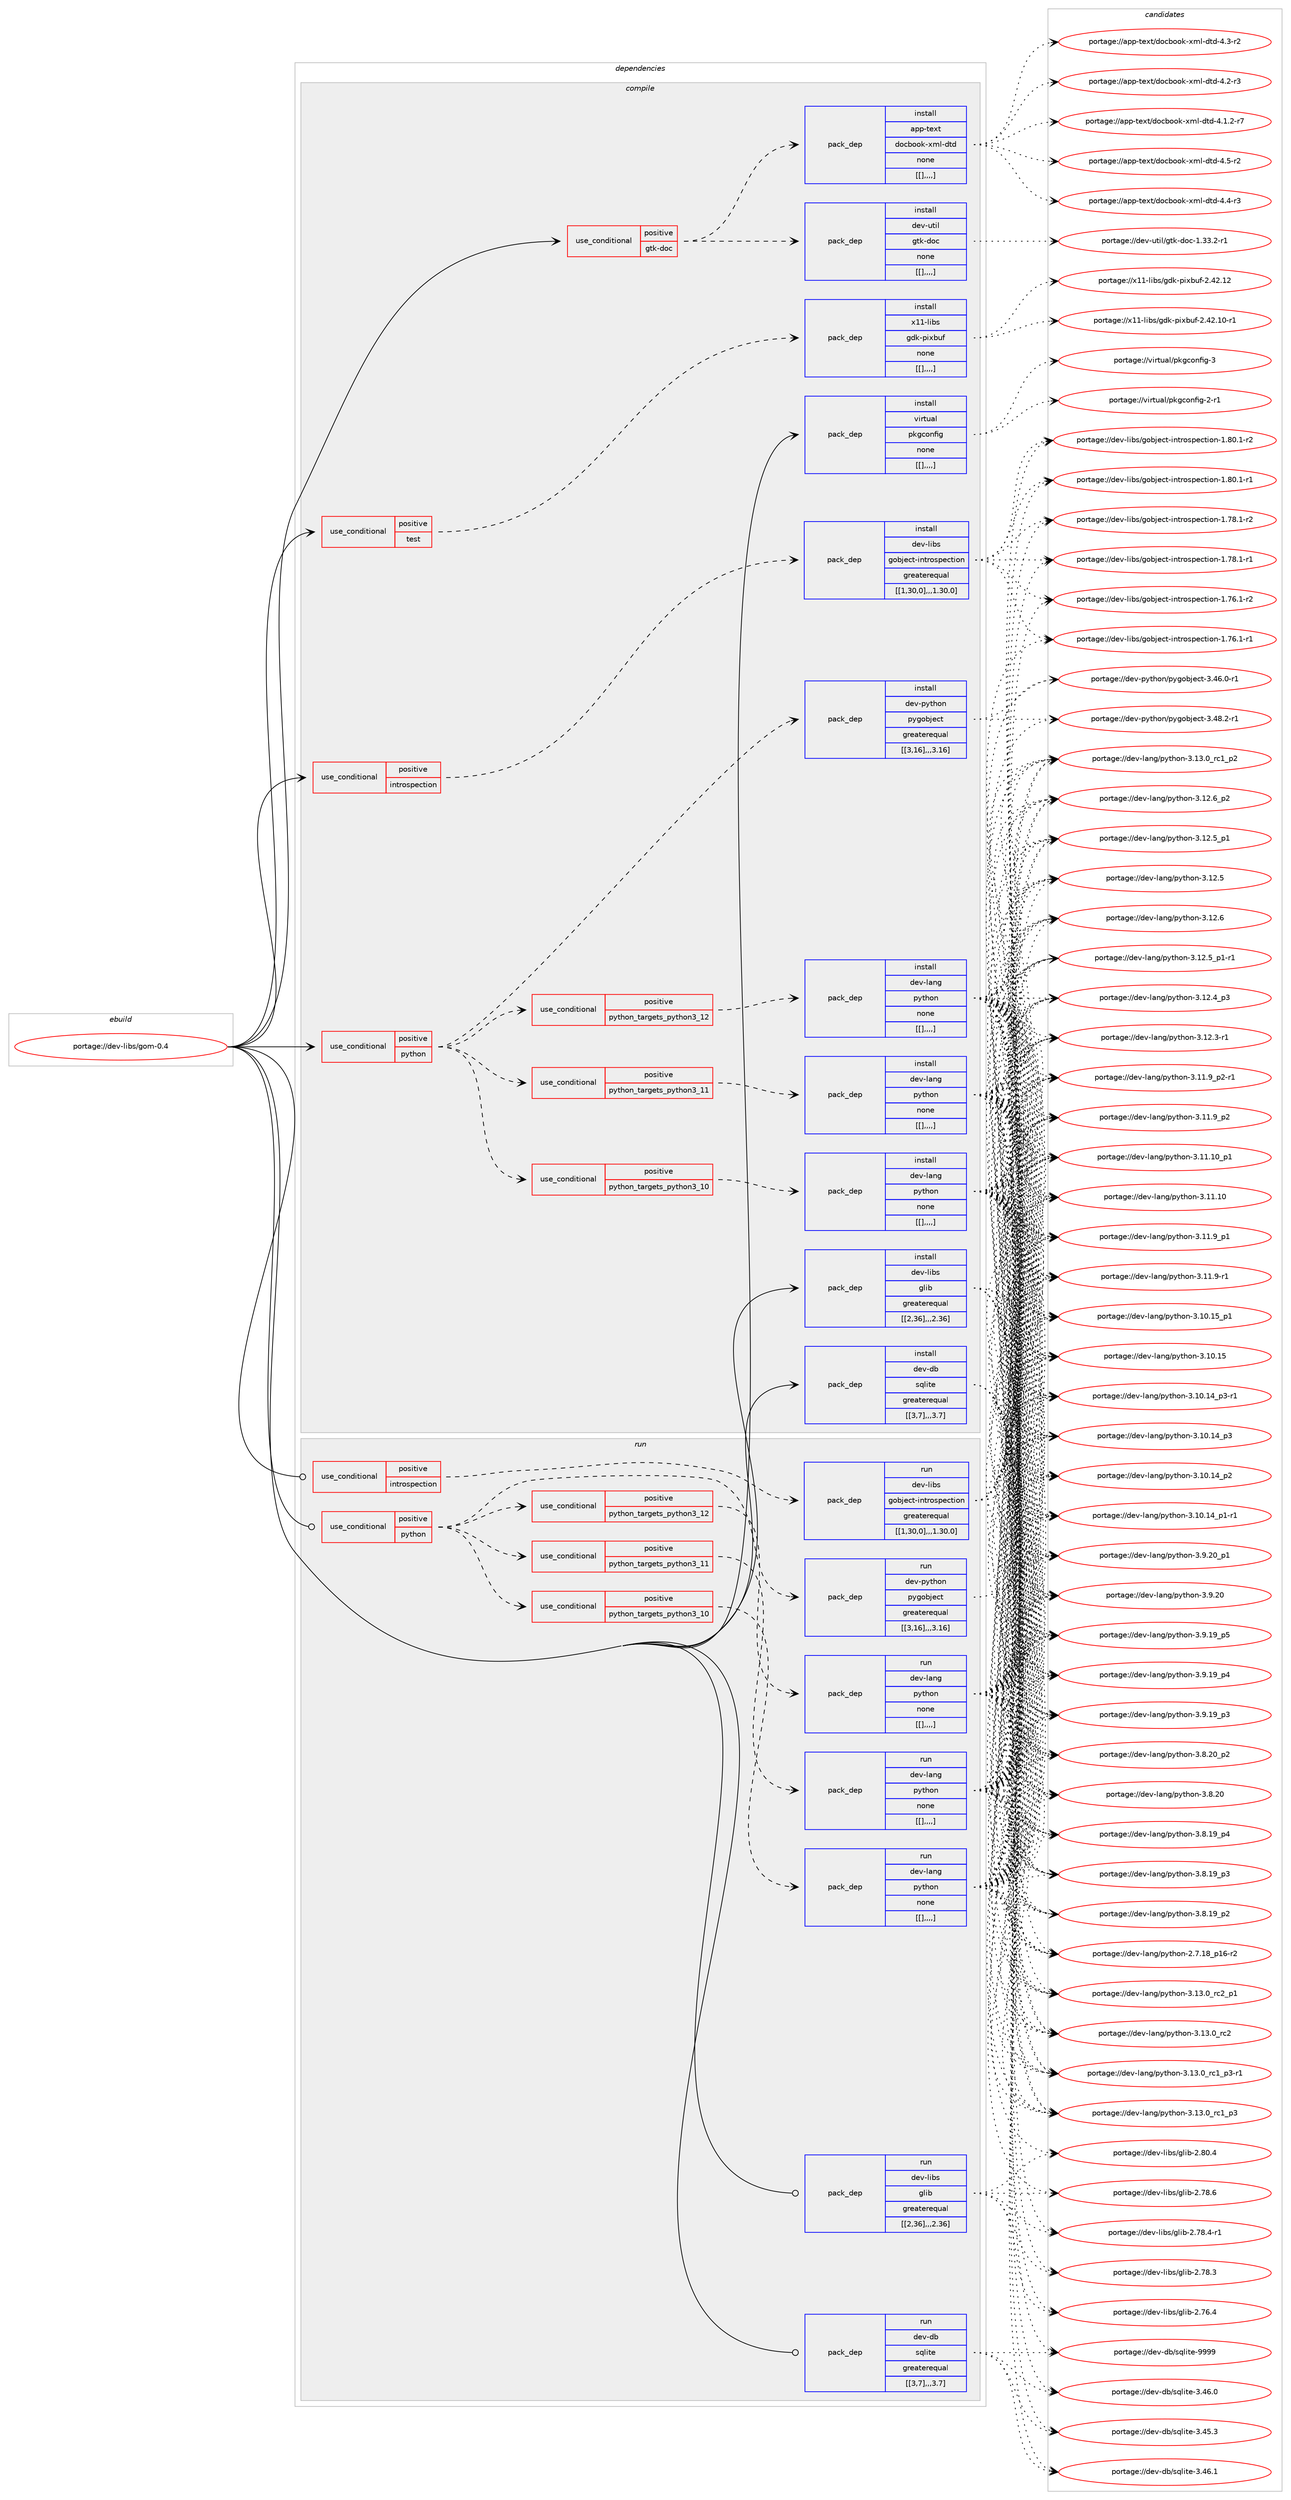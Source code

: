 digraph prolog {

# *************
# Graph options
# *************

newrank=true;
concentrate=true;
compound=true;
graph [rankdir=LR,fontname=Helvetica,fontsize=10,ranksep=1.5];#, ranksep=2.5, nodesep=0.2];
edge  [arrowhead=vee];
node  [fontname=Helvetica,fontsize=10];

# **********
# The ebuild
# **********

subgraph cluster_leftcol {
color=gray;
label=<<i>ebuild</i>>;
id [label="portage://dev-libs/gom-0.4", color=red, width=4, href="../dev-libs/gom-0.4.svg"];
}

# ****************
# The dependencies
# ****************

subgraph cluster_midcol {
color=gray;
label=<<i>dependencies</i>>;
subgraph cluster_compile {
fillcolor="#eeeeee";
style=filled;
label=<<i>compile</i>>;
subgraph cond27230 {
dependency109694 [label=<<TABLE BORDER="0" CELLBORDER="1" CELLSPACING="0" CELLPADDING="4"><TR><TD ROWSPAN="3" CELLPADDING="10">use_conditional</TD></TR><TR><TD>positive</TD></TR><TR><TD>gtk-doc</TD></TR></TABLE>>, shape=none, color=red];
subgraph pack81325 {
dependency109695 [label=<<TABLE BORDER="0" CELLBORDER="1" CELLSPACING="0" CELLPADDING="4" WIDTH="220"><TR><TD ROWSPAN="6" CELLPADDING="30">pack_dep</TD></TR><TR><TD WIDTH="110">install</TD></TR><TR><TD>dev-util</TD></TR><TR><TD>gtk-doc</TD></TR><TR><TD>none</TD></TR><TR><TD>[[],,,,]</TD></TR></TABLE>>, shape=none, color=blue];
}
dependency109694:e -> dependency109695:w [weight=20,style="dashed",arrowhead="vee"];
subgraph pack81326 {
dependency109696 [label=<<TABLE BORDER="0" CELLBORDER="1" CELLSPACING="0" CELLPADDING="4" WIDTH="220"><TR><TD ROWSPAN="6" CELLPADDING="30">pack_dep</TD></TR><TR><TD WIDTH="110">install</TD></TR><TR><TD>app-text</TD></TR><TR><TD>docbook-xml-dtd</TD></TR><TR><TD>none</TD></TR><TR><TD>[[],,,,]</TD></TR></TABLE>>, shape=none, color=blue];
}
dependency109694:e -> dependency109696:w [weight=20,style="dashed",arrowhead="vee"];
}
id:e -> dependency109694:w [weight=20,style="solid",arrowhead="vee"];
subgraph cond27231 {
dependency109697 [label=<<TABLE BORDER="0" CELLBORDER="1" CELLSPACING="0" CELLPADDING="4"><TR><TD ROWSPAN="3" CELLPADDING="10">use_conditional</TD></TR><TR><TD>positive</TD></TR><TR><TD>introspection</TD></TR></TABLE>>, shape=none, color=red];
subgraph pack81327 {
dependency109698 [label=<<TABLE BORDER="0" CELLBORDER="1" CELLSPACING="0" CELLPADDING="4" WIDTH="220"><TR><TD ROWSPAN="6" CELLPADDING="30">pack_dep</TD></TR><TR><TD WIDTH="110">install</TD></TR><TR><TD>dev-libs</TD></TR><TR><TD>gobject-introspection</TD></TR><TR><TD>greaterequal</TD></TR><TR><TD>[[1,30,0],,,1.30.0]</TD></TR></TABLE>>, shape=none, color=blue];
}
dependency109697:e -> dependency109698:w [weight=20,style="dashed",arrowhead="vee"];
}
id:e -> dependency109697:w [weight=20,style="solid",arrowhead="vee"];
subgraph cond27232 {
dependency109699 [label=<<TABLE BORDER="0" CELLBORDER="1" CELLSPACING="0" CELLPADDING="4"><TR><TD ROWSPAN="3" CELLPADDING="10">use_conditional</TD></TR><TR><TD>positive</TD></TR><TR><TD>python</TD></TR></TABLE>>, shape=none, color=red];
subgraph cond27233 {
dependency109700 [label=<<TABLE BORDER="0" CELLBORDER="1" CELLSPACING="0" CELLPADDING="4"><TR><TD ROWSPAN="3" CELLPADDING="10">use_conditional</TD></TR><TR><TD>positive</TD></TR><TR><TD>python_targets_python3_10</TD></TR></TABLE>>, shape=none, color=red];
subgraph pack81328 {
dependency109701 [label=<<TABLE BORDER="0" CELLBORDER="1" CELLSPACING="0" CELLPADDING="4" WIDTH="220"><TR><TD ROWSPAN="6" CELLPADDING="30">pack_dep</TD></TR><TR><TD WIDTH="110">install</TD></TR><TR><TD>dev-lang</TD></TR><TR><TD>python</TD></TR><TR><TD>none</TD></TR><TR><TD>[[],,,,]</TD></TR></TABLE>>, shape=none, color=blue];
}
dependency109700:e -> dependency109701:w [weight=20,style="dashed",arrowhead="vee"];
}
dependency109699:e -> dependency109700:w [weight=20,style="dashed",arrowhead="vee"];
subgraph cond27234 {
dependency109702 [label=<<TABLE BORDER="0" CELLBORDER="1" CELLSPACING="0" CELLPADDING="4"><TR><TD ROWSPAN="3" CELLPADDING="10">use_conditional</TD></TR><TR><TD>positive</TD></TR><TR><TD>python_targets_python3_11</TD></TR></TABLE>>, shape=none, color=red];
subgraph pack81329 {
dependency109703 [label=<<TABLE BORDER="0" CELLBORDER="1" CELLSPACING="0" CELLPADDING="4" WIDTH="220"><TR><TD ROWSPAN="6" CELLPADDING="30">pack_dep</TD></TR><TR><TD WIDTH="110">install</TD></TR><TR><TD>dev-lang</TD></TR><TR><TD>python</TD></TR><TR><TD>none</TD></TR><TR><TD>[[],,,,]</TD></TR></TABLE>>, shape=none, color=blue];
}
dependency109702:e -> dependency109703:w [weight=20,style="dashed",arrowhead="vee"];
}
dependency109699:e -> dependency109702:w [weight=20,style="dashed",arrowhead="vee"];
subgraph cond27235 {
dependency109704 [label=<<TABLE BORDER="0" CELLBORDER="1" CELLSPACING="0" CELLPADDING="4"><TR><TD ROWSPAN="3" CELLPADDING="10">use_conditional</TD></TR><TR><TD>positive</TD></TR><TR><TD>python_targets_python3_12</TD></TR></TABLE>>, shape=none, color=red];
subgraph pack81330 {
dependency109705 [label=<<TABLE BORDER="0" CELLBORDER="1" CELLSPACING="0" CELLPADDING="4" WIDTH="220"><TR><TD ROWSPAN="6" CELLPADDING="30">pack_dep</TD></TR><TR><TD WIDTH="110">install</TD></TR><TR><TD>dev-lang</TD></TR><TR><TD>python</TD></TR><TR><TD>none</TD></TR><TR><TD>[[],,,,]</TD></TR></TABLE>>, shape=none, color=blue];
}
dependency109704:e -> dependency109705:w [weight=20,style="dashed",arrowhead="vee"];
}
dependency109699:e -> dependency109704:w [weight=20,style="dashed",arrowhead="vee"];
subgraph pack81331 {
dependency109706 [label=<<TABLE BORDER="0" CELLBORDER="1" CELLSPACING="0" CELLPADDING="4" WIDTH="220"><TR><TD ROWSPAN="6" CELLPADDING="30">pack_dep</TD></TR><TR><TD WIDTH="110">install</TD></TR><TR><TD>dev-python</TD></TR><TR><TD>pygobject</TD></TR><TR><TD>greaterequal</TD></TR><TR><TD>[[3,16],,,3.16]</TD></TR></TABLE>>, shape=none, color=blue];
}
dependency109699:e -> dependency109706:w [weight=20,style="dashed",arrowhead="vee"];
}
id:e -> dependency109699:w [weight=20,style="solid",arrowhead="vee"];
subgraph cond27236 {
dependency109707 [label=<<TABLE BORDER="0" CELLBORDER="1" CELLSPACING="0" CELLPADDING="4"><TR><TD ROWSPAN="3" CELLPADDING="10">use_conditional</TD></TR><TR><TD>positive</TD></TR><TR><TD>test</TD></TR></TABLE>>, shape=none, color=red];
subgraph pack81332 {
dependency109708 [label=<<TABLE BORDER="0" CELLBORDER="1" CELLSPACING="0" CELLPADDING="4" WIDTH="220"><TR><TD ROWSPAN="6" CELLPADDING="30">pack_dep</TD></TR><TR><TD WIDTH="110">install</TD></TR><TR><TD>x11-libs</TD></TR><TR><TD>gdk-pixbuf</TD></TR><TR><TD>none</TD></TR><TR><TD>[[],,,,]</TD></TR></TABLE>>, shape=none, color=blue];
}
dependency109707:e -> dependency109708:w [weight=20,style="dashed",arrowhead="vee"];
}
id:e -> dependency109707:w [weight=20,style="solid",arrowhead="vee"];
subgraph pack81333 {
dependency109709 [label=<<TABLE BORDER="0" CELLBORDER="1" CELLSPACING="0" CELLPADDING="4" WIDTH="220"><TR><TD ROWSPAN="6" CELLPADDING="30">pack_dep</TD></TR><TR><TD WIDTH="110">install</TD></TR><TR><TD>dev-db</TD></TR><TR><TD>sqlite</TD></TR><TR><TD>greaterequal</TD></TR><TR><TD>[[3,7],,,3.7]</TD></TR></TABLE>>, shape=none, color=blue];
}
id:e -> dependency109709:w [weight=20,style="solid",arrowhead="vee"];
subgraph pack81334 {
dependency109710 [label=<<TABLE BORDER="0" CELLBORDER="1" CELLSPACING="0" CELLPADDING="4" WIDTH="220"><TR><TD ROWSPAN="6" CELLPADDING="30">pack_dep</TD></TR><TR><TD WIDTH="110">install</TD></TR><TR><TD>dev-libs</TD></TR><TR><TD>glib</TD></TR><TR><TD>greaterequal</TD></TR><TR><TD>[[2,36],,,2.36]</TD></TR></TABLE>>, shape=none, color=blue];
}
id:e -> dependency109710:w [weight=20,style="solid",arrowhead="vee"];
subgraph pack81335 {
dependency109711 [label=<<TABLE BORDER="0" CELLBORDER="1" CELLSPACING="0" CELLPADDING="4" WIDTH="220"><TR><TD ROWSPAN="6" CELLPADDING="30">pack_dep</TD></TR><TR><TD WIDTH="110">install</TD></TR><TR><TD>virtual</TD></TR><TR><TD>pkgconfig</TD></TR><TR><TD>none</TD></TR><TR><TD>[[],,,,]</TD></TR></TABLE>>, shape=none, color=blue];
}
id:e -> dependency109711:w [weight=20,style="solid",arrowhead="vee"];
}
subgraph cluster_compileandrun {
fillcolor="#eeeeee";
style=filled;
label=<<i>compile and run</i>>;
}
subgraph cluster_run {
fillcolor="#eeeeee";
style=filled;
label=<<i>run</i>>;
subgraph cond27237 {
dependency109712 [label=<<TABLE BORDER="0" CELLBORDER="1" CELLSPACING="0" CELLPADDING="4"><TR><TD ROWSPAN="3" CELLPADDING="10">use_conditional</TD></TR><TR><TD>positive</TD></TR><TR><TD>introspection</TD></TR></TABLE>>, shape=none, color=red];
subgraph pack81336 {
dependency109713 [label=<<TABLE BORDER="0" CELLBORDER="1" CELLSPACING="0" CELLPADDING="4" WIDTH="220"><TR><TD ROWSPAN="6" CELLPADDING="30">pack_dep</TD></TR><TR><TD WIDTH="110">run</TD></TR><TR><TD>dev-libs</TD></TR><TR><TD>gobject-introspection</TD></TR><TR><TD>greaterequal</TD></TR><TR><TD>[[1,30,0],,,1.30.0]</TD></TR></TABLE>>, shape=none, color=blue];
}
dependency109712:e -> dependency109713:w [weight=20,style="dashed",arrowhead="vee"];
}
id:e -> dependency109712:w [weight=20,style="solid",arrowhead="odot"];
subgraph cond27238 {
dependency109714 [label=<<TABLE BORDER="0" CELLBORDER="1" CELLSPACING="0" CELLPADDING="4"><TR><TD ROWSPAN="3" CELLPADDING="10">use_conditional</TD></TR><TR><TD>positive</TD></TR><TR><TD>python</TD></TR></TABLE>>, shape=none, color=red];
subgraph cond27239 {
dependency109715 [label=<<TABLE BORDER="0" CELLBORDER="1" CELLSPACING="0" CELLPADDING="4"><TR><TD ROWSPAN="3" CELLPADDING="10">use_conditional</TD></TR><TR><TD>positive</TD></TR><TR><TD>python_targets_python3_10</TD></TR></TABLE>>, shape=none, color=red];
subgraph pack81337 {
dependency109716 [label=<<TABLE BORDER="0" CELLBORDER="1" CELLSPACING="0" CELLPADDING="4" WIDTH="220"><TR><TD ROWSPAN="6" CELLPADDING="30">pack_dep</TD></TR><TR><TD WIDTH="110">run</TD></TR><TR><TD>dev-lang</TD></TR><TR><TD>python</TD></TR><TR><TD>none</TD></TR><TR><TD>[[],,,,]</TD></TR></TABLE>>, shape=none, color=blue];
}
dependency109715:e -> dependency109716:w [weight=20,style="dashed",arrowhead="vee"];
}
dependency109714:e -> dependency109715:w [weight=20,style="dashed",arrowhead="vee"];
subgraph cond27240 {
dependency109717 [label=<<TABLE BORDER="0" CELLBORDER="1" CELLSPACING="0" CELLPADDING="4"><TR><TD ROWSPAN="3" CELLPADDING="10">use_conditional</TD></TR><TR><TD>positive</TD></TR><TR><TD>python_targets_python3_11</TD></TR></TABLE>>, shape=none, color=red];
subgraph pack81338 {
dependency109718 [label=<<TABLE BORDER="0" CELLBORDER="1" CELLSPACING="0" CELLPADDING="4" WIDTH="220"><TR><TD ROWSPAN="6" CELLPADDING="30">pack_dep</TD></TR><TR><TD WIDTH="110">run</TD></TR><TR><TD>dev-lang</TD></TR><TR><TD>python</TD></TR><TR><TD>none</TD></TR><TR><TD>[[],,,,]</TD></TR></TABLE>>, shape=none, color=blue];
}
dependency109717:e -> dependency109718:w [weight=20,style="dashed",arrowhead="vee"];
}
dependency109714:e -> dependency109717:w [weight=20,style="dashed",arrowhead="vee"];
subgraph cond27241 {
dependency109719 [label=<<TABLE BORDER="0" CELLBORDER="1" CELLSPACING="0" CELLPADDING="4"><TR><TD ROWSPAN="3" CELLPADDING="10">use_conditional</TD></TR><TR><TD>positive</TD></TR><TR><TD>python_targets_python3_12</TD></TR></TABLE>>, shape=none, color=red];
subgraph pack81339 {
dependency109720 [label=<<TABLE BORDER="0" CELLBORDER="1" CELLSPACING="0" CELLPADDING="4" WIDTH="220"><TR><TD ROWSPAN="6" CELLPADDING="30">pack_dep</TD></TR><TR><TD WIDTH="110">run</TD></TR><TR><TD>dev-lang</TD></TR><TR><TD>python</TD></TR><TR><TD>none</TD></TR><TR><TD>[[],,,,]</TD></TR></TABLE>>, shape=none, color=blue];
}
dependency109719:e -> dependency109720:w [weight=20,style="dashed",arrowhead="vee"];
}
dependency109714:e -> dependency109719:w [weight=20,style="dashed",arrowhead="vee"];
subgraph pack81340 {
dependency109721 [label=<<TABLE BORDER="0" CELLBORDER="1" CELLSPACING="0" CELLPADDING="4" WIDTH="220"><TR><TD ROWSPAN="6" CELLPADDING="30">pack_dep</TD></TR><TR><TD WIDTH="110">run</TD></TR><TR><TD>dev-python</TD></TR><TR><TD>pygobject</TD></TR><TR><TD>greaterequal</TD></TR><TR><TD>[[3,16],,,3.16]</TD></TR></TABLE>>, shape=none, color=blue];
}
dependency109714:e -> dependency109721:w [weight=20,style="dashed",arrowhead="vee"];
}
id:e -> dependency109714:w [weight=20,style="solid",arrowhead="odot"];
subgraph pack81341 {
dependency109722 [label=<<TABLE BORDER="0" CELLBORDER="1" CELLSPACING="0" CELLPADDING="4" WIDTH="220"><TR><TD ROWSPAN="6" CELLPADDING="30">pack_dep</TD></TR><TR><TD WIDTH="110">run</TD></TR><TR><TD>dev-db</TD></TR><TR><TD>sqlite</TD></TR><TR><TD>greaterequal</TD></TR><TR><TD>[[3,7],,,3.7]</TD></TR></TABLE>>, shape=none, color=blue];
}
id:e -> dependency109722:w [weight=20,style="solid",arrowhead="odot"];
subgraph pack81342 {
dependency109723 [label=<<TABLE BORDER="0" CELLBORDER="1" CELLSPACING="0" CELLPADDING="4" WIDTH="220"><TR><TD ROWSPAN="6" CELLPADDING="30">pack_dep</TD></TR><TR><TD WIDTH="110">run</TD></TR><TR><TD>dev-libs</TD></TR><TR><TD>glib</TD></TR><TR><TD>greaterequal</TD></TR><TR><TD>[[2,36],,,2.36]</TD></TR></TABLE>>, shape=none, color=blue];
}
id:e -> dependency109723:w [weight=20,style="solid",arrowhead="odot"];
}
}

# **************
# The candidates
# **************

subgraph cluster_choices {
rank=same;
color=gray;
label=<<i>candidates</i>>;

subgraph choice81325 {
color=black;
nodesep=1;
choice10010111845117116105108471031161074510011199454946515146504511449 [label="portage://dev-util/gtk-doc-1.33.2-r1", color=red, width=4,href="../dev-util/gtk-doc-1.33.2-r1.svg"];
dependency109695:e -> choice10010111845117116105108471031161074510011199454946515146504511449:w [style=dotted,weight="100"];
}
subgraph choice81326 {
color=black;
nodesep=1;
choice97112112451161011201164710011199981111111074512010910845100116100455246534511450 [label="portage://app-text/docbook-xml-dtd-4.5-r2", color=red, width=4,href="../app-text/docbook-xml-dtd-4.5-r2.svg"];
choice97112112451161011201164710011199981111111074512010910845100116100455246524511451 [label="portage://app-text/docbook-xml-dtd-4.4-r3", color=red, width=4,href="../app-text/docbook-xml-dtd-4.4-r3.svg"];
choice97112112451161011201164710011199981111111074512010910845100116100455246514511450 [label="portage://app-text/docbook-xml-dtd-4.3-r2", color=red, width=4,href="../app-text/docbook-xml-dtd-4.3-r2.svg"];
choice97112112451161011201164710011199981111111074512010910845100116100455246504511451 [label="portage://app-text/docbook-xml-dtd-4.2-r3", color=red, width=4,href="../app-text/docbook-xml-dtd-4.2-r3.svg"];
choice971121124511610112011647100111999811111110745120109108451001161004552464946504511455 [label="portage://app-text/docbook-xml-dtd-4.1.2-r7", color=red, width=4,href="../app-text/docbook-xml-dtd-4.1.2-r7.svg"];
dependency109696:e -> choice97112112451161011201164710011199981111111074512010910845100116100455246534511450:w [style=dotted,weight="100"];
dependency109696:e -> choice97112112451161011201164710011199981111111074512010910845100116100455246524511451:w [style=dotted,weight="100"];
dependency109696:e -> choice97112112451161011201164710011199981111111074512010910845100116100455246514511450:w [style=dotted,weight="100"];
dependency109696:e -> choice97112112451161011201164710011199981111111074512010910845100116100455246504511451:w [style=dotted,weight="100"];
dependency109696:e -> choice971121124511610112011647100111999811111110745120109108451001161004552464946504511455:w [style=dotted,weight="100"];
}
subgraph choice81327 {
color=black;
nodesep=1;
choice10010111845108105981154710311198106101991164510511011611411111511210199116105111110454946564846494511450 [label="portage://dev-libs/gobject-introspection-1.80.1-r2", color=red, width=4,href="../dev-libs/gobject-introspection-1.80.1-r2.svg"];
choice10010111845108105981154710311198106101991164510511011611411111511210199116105111110454946564846494511449 [label="portage://dev-libs/gobject-introspection-1.80.1-r1", color=red, width=4,href="../dev-libs/gobject-introspection-1.80.1-r1.svg"];
choice10010111845108105981154710311198106101991164510511011611411111511210199116105111110454946555646494511450 [label="portage://dev-libs/gobject-introspection-1.78.1-r2", color=red, width=4,href="../dev-libs/gobject-introspection-1.78.1-r2.svg"];
choice10010111845108105981154710311198106101991164510511011611411111511210199116105111110454946555646494511449 [label="portage://dev-libs/gobject-introspection-1.78.1-r1", color=red, width=4,href="../dev-libs/gobject-introspection-1.78.1-r1.svg"];
choice10010111845108105981154710311198106101991164510511011611411111511210199116105111110454946555446494511450 [label="portage://dev-libs/gobject-introspection-1.76.1-r2", color=red, width=4,href="../dev-libs/gobject-introspection-1.76.1-r2.svg"];
choice10010111845108105981154710311198106101991164510511011611411111511210199116105111110454946555446494511449 [label="portage://dev-libs/gobject-introspection-1.76.1-r1", color=red, width=4,href="../dev-libs/gobject-introspection-1.76.1-r1.svg"];
dependency109698:e -> choice10010111845108105981154710311198106101991164510511011611411111511210199116105111110454946564846494511450:w [style=dotted,weight="100"];
dependency109698:e -> choice10010111845108105981154710311198106101991164510511011611411111511210199116105111110454946564846494511449:w [style=dotted,weight="100"];
dependency109698:e -> choice10010111845108105981154710311198106101991164510511011611411111511210199116105111110454946555646494511450:w [style=dotted,weight="100"];
dependency109698:e -> choice10010111845108105981154710311198106101991164510511011611411111511210199116105111110454946555646494511449:w [style=dotted,weight="100"];
dependency109698:e -> choice10010111845108105981154710311198106101991164510511011611411111511210199116105111110454946555446494511450:w [style=dotted,weight="100"];
dependency109698:e -> choice10010111845108105981154710311198106101991164510511011611411111511210199116105111110454946555446494511449:w [style=dotted,weight="100"];
}
subgraph choice81328 {
color=black;
nodesep=1;
choice100101118451089711010347112121116104111110455146495146489511499509511249 [label="portage://dev-lang/python-3.13.0_rc2_p1", color=red, width=4,href="../dev-lang/python-3.13.0_rc2_p1.svg"];
choice10010111845108971101034711212111610411111045514649514648951149950 [label="portage://dev-lang/python-3.13.0_rc2", color=red, width=4,href="../dev-lang/python-3.13.0_rc2.svg"];
choice1001011184510897110103471121211161041111104551464951464895114994995112514511449 [label="portage://dev-lang/python-3.13.0_rc1_p3-r1", color=red, width=4,href="../dev-lang/python-3.13.0_rc1_p3-r1.svg"];
choice100101118451089711010347112121116104111110455146495146489511499499511251 [label="portage://dev-lang/python-3.13.0_rc1_p3", color=red, width=4,href="../dev-lang/python-3.13.0_rc1_p3.svg"];
choice100101118451089711010347112121116104111110455146495146489511499499511250 [label="portage://dev-lang/python-3.13.0_rc1_p2", color=red, width=4,href="../dev-lang/python-3.13.0_rc1_p2.svg"];
choice100101118451089711010347112121116104111110455146495046549511250 [label="portage://dev-lang/python-3.12.6_p2", color=red, width=4,href="../dev-lang/python-3.12.6_p2.svg"];
choice10010111845108971101034711212111610411111045514649504654 [label="portage://dev-lang/python-3.12.6", color=red, width=4,href="../dev-lang/python-3.12.6.svg"];
choice1001011184510897110103471121211161041111104551464950465395112494511449 [label="portage://dev-lang/python-3.12.5_p1-r1", color=red, width=4,href="../dev-lang/python-3.12.5_p1-r1.svg"];
choice100101118451089711010347112121116104111110455146495046539511249 [label="portage://dev-lang/python-3.12.5_p1", color=red, width=4,href="../dev-lang/python-3.12.5_p1.svg"];
choice10010111845108971101034711212111610411111045514649504653 [label="portage://dev-lang/python-3.12.5", color=red, width=4,href="../dev-lang/python-3.12.5.svg"];
choice100101118451089711010347112121116104111110455146495046529511251 [label="portage://dev-lang/python-3.12.4_p3", color=red, width=4,href="../dev-lang/python-3.12.4_p3.svg"];
choice100101118451089711010347112121116104111110455146495046514511449 [label="portage://dev-lang/python-3.12.3-r1", color=red, width=4,href="../dev-lang/python-3.12.3-r1.svg"];
choice10010111845108971101034711212111610411111045514649494649489511249 [label="portage://dev-lang/python-3.11.10_p1", color=red, width=4,href="../dev-lang/python-3.11.10_p1.svg"];
choice1001011184510897110103471121211161041111104551464949464948 [label="portage://dev-lang/python-3.11.10", color=red, width=4,href="../dev-lang/python-3.11.10.svg"];
choice1001011184510897110103471121211161041111104551464949465795112504511449 [label="portage://dev-lang/python-3.11.9_p2-r1", color=red, width=4,href="../dev-lang/python-3.11.9_p2-r1.svg"];
choice100101118451089711010347112121116104111110455146494946579511250 [label="portage://dev-lang/python-3.11.9_p2", color=red, width=4,href="../dev-lang/python-3.11.9_p2.svg"];
choice100101118451089711010347112121116104111110455146494946579511249 [label="portage://dev-lang/python-3.11.9_p1", color=red, width=4,href="../dev-lang/python-3.11.9_p1.svg"];
choice100101118451089711010347112121116104111110455146494946574511449 [label="portage://dev-lang/python-3.11.9-r1", color=red, width=4,href="../dev-lang/python-3.11.9-r1.svg"];
choice10010111845108971101034711212111610411111045514649484649539511249 [label="portage://dev-lang/python-3.10.15_p1", color=red, width=4,href="../dev-lang/python-3.10.15_p1.svg"];
choice1001011184510897110103471121211161041111104551464948464953 [label="portage://dev-lang/python-3.10.15", color=red, width=4,href="../dev-lang/python-3.10.15.svg"];
choice100101118451089711010347112121116104111110455146494846495295112514511449 [label="portage://dev-lang/python-3.10.14_p3-r1", color=red, width=4,href="../dev-lang/python-3.10.14_p3-r1.svg"];
choice10010111845108971101034711212111610411111045514649484649529511251 [label="portage://dev-lang/python-3.10.14_p3", color=red, width=4,href="../dev-lang/python-3.10.14_p3.svg"];
choice10010111845108971101034711212111610411111045514649484649529511250 [label="portage://dev-lang/python-3.10.14_p2", color=red, width=4,href="../dev-lang/python-3.10.14_p2.svg"];
choice100101118451089711010347112121116104111110455146494846495295112494511449 [label="portage://dev-lang/python-3.10.14_p1-r1", color=red, width=4,href="../dev-lang/python-3.10.14_p1-r1.svg"];
choice100101118451089711010347112121116104111110455146574650489511249 [label="portage://dev-lang/python-3.9.20_p1", color=red, width=4,href="../dev-lang/python-3.9.20_p1.svg"];
choice10010111845108971101034711212111610411111045514657465048 [label="portage://dev-lang/python-3.9.20", color=red, width=4,href="../dev-lang/python-3.9.20.svg"];
choice100101118451089711010347112121116104111110455146574649579511253 [label="portage://dev-lang/python-3.9.19_p5", color=red, width=4,href="../dev-lang/python-3.9.19_p5.svg"];
choice100101118451089711010347112121116104111110455146574649579511252 [label="portage://dev-lang/python-3.9.19_p4", color=red, width=4,href="../dev-lang/python-3.9.19_p4.svg"];
choice100101118451089711010347112121116104111110455146574649579511251 [label="portage://dev-lang/python-3.9.19_p3", color=red, width=4,href="../dev-lang/python-3.9.19_p3.svg"];
choice100101118451089711010347112121116104111110455146564650489511250 [label="portage://dev-lang/python-3.8.20_p2", color=red, width=4,href="../dev-lang/python-3.8.20_p2.svg"];
choice10010111845108971101034711212111610411111045514656465048 [label="portage://dev-lang/python-3.8.20", color=red, width=4,href="../dev-lang/python-3.8.20.svg"];
choice100101118451089711010347112121116104111110455146564649579511252 [label="portage://dev-lang/python-3.8.19_p4", color=red, width=4,href="../dev-lang/python-3.8.19_p4.svg"];
choice100101118451089711010347112121116104111110455146564649579511251 [label="portage://dev-lang/python-3.8.19_p3", color=red, width=4,href="../dev-lang/python-3.8.19_p3.svg"];
choice100101118451089711010347112121116104111110455146564649579511250 [label="portage://dev-lang/python-3.8.19_p2", color=red, width=4,href="../dev-lang/python-3.8.19_p2.svg"];
choice100101118451089711010347112121116104111110455046554649569511249544511450 [label="portage://dev-lang/python-2.7.18_p16-r2", color=red, width=4,href="../dev-lang/python-2.7.18_p16-r2.svg"];
dependency109701:e -> choice100101118451089711010347112121116104111110455146495146489511499509511249:w [style=dotted,weight="100"];
dependency109701:e -> choice10010111845108971101034711212111610411111045514649514648951149950:w [style=dotted,weight="100"];
dependency109701:e -> choice1001011184510897110103471121211161041111104551464951464895114994995112514511449:w [style=dotted,weight="100"];
dependency109701:e -> choice100101118451089711010347112121116104111110455146495146489511499499511251:w [style=dotted,weight="100"];
dependency109701:e -> choice100101118451089711010347112121116104111110455146495146489511499499511250:w [style=dotted,weight="100"];
dependency109701:e -> choice100101118451089711010347112121116104111110455146495046549511250:w [style=dotted,weight="100"];
dependency109701:e -> choice10010111845108971101034711212111610411111045514649504654:w [style=dotted,weight="100"];
dependency109701:e -> choice1001011184510897110103471121211161041111104551464950465395112494511449:w [style=dotted,weight="100"];
dependency109701:e -> choice100101118451089711010347112121116104111110455146495046539511249:w [style=dotted,weight="100"];
dependency109701:e -> choice10010111845108971101034711212111610411111045514649504653:w [style=dotted,weight="100"];
dependency109701:e -> choice100101118451089711010347112121116104111110455146495046529511251:w [style=dotted,weight="100"];
dependency109701:e -> choice100101118451089711010347112121116104111110455146495046514511449:w [style=dotted,weight="100"];
dependency109701:e -> choice10010111845108971101034711212111610411111045514649494649489511249:w [style=dotted,weight="100"];
dependency109701:e -> choice1001011184510897110103471121211161041111104551464949464948:w [style=dotted,weight="100"];
dependency109701:e -> choice1001011184510897110103471121211161041111104551464949465795112504511449:w [style=dotted,weight="100"];
dependency109701:e -> choice100101118451089711010347112121116104111110455146494946579511250:w [style=dotted,weight="100"];
dependency109701:e -> choice100101118451089711010347112121116104111110455146494946579511249:w [style=dotted,weight="100"];
dependency109701:e -> choice100101118451089711010347112121116104111110455146494946574511449:w [style=dotted,weight="100"];
dependency109701:e -> choice10010111845108971101034711212111610411111045514649484649539511249:w [style=dotted,weight="100"];
dependency109701:e -> choice1001011184510897110103471121211161041111104551464948464953:w [style=dotted,weight="100"];
dependency109701:e -> choice100101118451089711010347112121116104111110455146494846495295112514511449:w [style=dotted,weight="100"];
dependency109701:e -> choice10010111845108971101034711212111610411111045514649484649529511251:w [style=dotted,weight="100"];
dependency109701:e -> choice10010111845108971101034711212111610411111045514649484649529511250:w [style=dotted,weight="100"];
dependency109701:e -> choice100101118451089711010347112121116104111110455146494846495295112494511449:w [style=dotted,weight="100"];
dependency109701:e -> choice100101118451089711010347112121116104111110455146574650489511249:w [style=dotted,weight="100"];
dependency109701:e -> choice10010111845108971101034711212111610411111045514657465048:w [style=dotted,weight="100"];
dependency109701:e -> choice100101118451089711010347112121116104111110455146574649579511253:w [style=dotted,weight="100"];
dependency109701:e -> choice100101118451089711010347112121116104111110455146574649579511252:w [style=dotted,weight="100"];
dependency109701:e -> choice100101118451089711010347112121116104111110455146574649579511251:w [style=dotted,weight="100"];
dependency109701:e -> choice100101118451089711010347112121116104111110455146564650489511250:w [style=dotted,weight="100"];
dependency109701:e -> choice10010111845108971101034711212111610411111045514656465048:w [style=dotted,weight="100"];
dependency109701:e -> choice100101118451089711010347112121116104111110455146564649579511252:w [style=dotted,weight="100"];
dependency109701:e -> choice100101118451089711010347112121116104111110455146564649579511251:w [style=dotted,weight="100"];
dependency109701:e -> choice100101118451089711010347112121116104111110455146564649579511250:w [style=dotted,weight="100"];
dependency109701:e -> choice100101118451089711010347112121116104111110455046554649569511249544511450:w [style=dotted,weight="100"];
}
subgraph choice81329 {
color=black;
nodesep=1;
choice100101118451089711010347112121116104111110455146495146489511499509511249 [label="portage://dev-lang/python-3.13.0_rc2_p1", color=red, width=4,href="../dev-lang/python-3.13.0_rc2_p1.svg"];
choice10010111845108971101034711212111610411111045514649514648951149950 [label="portage://dev-lang/python-3.13.0_rc2", color=red, width=4,href="../dev-lang/python-3.13.0_rc2.svg"];
choice1001011184510897110103471121211161041111104551464951464895114994995112514511449 [label="portage://dev-lang/python-3.13.0_rc1_p3-r1", color=red, width=4,href="../dev-lang/python-3.13.0_rc1_p3-r1.svg"];
choice100101118451089711010347112121116104111110455146495146489511499499511251 [label="portage://dev-lang/python-3.13.0_rc1_p3", color=red, width=4,href="../dev-lang/python-3.13.0_rc1_p3.svg"];
choice100101118451089711010347112121116104111110455146495146489511499499511250 [label="portage://dev-lang/python-3.13.0_rc1_p2", color=red, width=4,href="../dev-lang/python-3.13.0_rc1_p2.svg"];
choice100101118451089711010347112121116104111110455146495046549511250 [label="portage://dev-lang/python-3.12.6_p2", color=red, width=4,href="../dev-lang/python-3.12.6_p2.svg"];
choice10010111845108971101034711212111610411111045514649504654 [label="portage://dev-lang/python-3.12.6", color=red, width=4,href="../dev-lang/python-3.12.6.svg"];
choice1001011184510897110103471121211161041111104551464950465395112494511449 [label="portage://dev-lang/python-3.12.5_p1-r1", color=red, width=4,href="../dev-lang/python-3.12.5_p1-r1.svg"];
choice100101118451089711010347112121116104111110455146495046539511249 [label="portage://dev-lang/python-3.12.5_p1", color=red, width=4,href="../dev-lang/python-3.12.5_p1.svg"];
choice10010111845108971101034711212111610411111045514649504653 [label="portage://dev-lang/python-3.12.5", color=red, width=4,href="../dev-lang/python-3.12.5.svg"];
choice100101118451089711010347112121116104111110455146495046529511251 [label="portage://dev-lang/python-3.12.4_p3", color=red, width=4,href="../dev-lang/python-3.12.4_p3.svg"];
choice100101118451089711010347112121116104111110455146495046514511449 [label="portage://dev-lang/python-3.12.3-r1", color=red, width=4,href="../dev-lang/python-3.12.3-r1.svg"];
choice10010111845108971101034711212111610411111045514649494649489511249 [label="portage://dev-lang/python-3.11.10_p1", color=red, width=4,href="../dev-lang/python-3.11.10_p1.svg"];
choice1001011184510897110103471121211161041111104551464949464948 [label="portage://dev-lang/python-3.11.10", color=red, width=4,href="../dev-lang/python-3.11.10.svg"];
choice1001011184510897110103471121211161041111104551464949465795112504511449 [label="portage://dev-lang/python-3.11.9_p2-r1", color=red, width=4,href="../dev-lang/python-3.11.9_p2-r1.svg"];
choice100101118451089711010347112121116104111110455146494946579511250 [label="portage://dev-lang/python-3.11.9_p2", color=red, width=4,href="../dev-lang/python-3.11.9_p2.svg"];
choice100101118451089711010347112121116104111110455146494946579511249 [label="portage://dev-lang/python-3.11.9_p1", color=red, width=4,href="../dev-lang/python-3.11.9_p1.svg"];
choice100101118451089711010347112121116104111110455146494946574511449 [label="portage://dev-lang/python-3.11.9-r1", color=red, width=4,href="../dev-lang/python-3.11.9-r1.svg"];
choice10010111845108971101034711212111610411111045514649484649539511249 [label="portage://dev-lang/python-3.10.15_p1", color=red, width=4,href="../dev-lang/python-3.10.15_p1.svg"];
choice1001011184510897110103471121211161041111104551464948464953 [label="portage://dev-lang/python-3.10.15", color=red, width=4,href="../dev-lang/python-3.10.15.svg"];
choice100101118451089711010347112121116104111110455146494846495295112514511449 [label="portage://dev-lang/python-3.10.14_p3-r1", color=red, width=4,href="../dev-lang/python-3.10.14_p3-r1.svg"];
choice10010111845108971101034711212111610411111045514649484649529511251 [label="portage://dev-lang/python-3.10.14_p3", color=red, width=4,href="../dev-lang/python-3.10.14_p3.svg"];
choice10010111845108971101034711212111610411111045514649484649529511250 [label="portage://dev-lang/python-3.10.14_p2", color=red, width=4,href="../dev-lang/python-3.10.14_p2.svg"];
choice100101118451089711010347112121116104111110455146494846495295112494511449 [label="portage://dev-lang/python-3.10.14_p1-r1", color=red, width=4,href="../dev-lang/python-3.10.14_p1-r1.svg"];
choice100101118451089711010347112121116104111110455146574650489511249 [label="portage://dev-lang/python-3.9.20_p1", color=red, width=4,href="../dev-lang/python-3.9.20_p1.svg"];
choice10010111845108971101034711212111610411111045514657465048 [label="portage://dev-lang/python-3.9.20", color=red, width=4,href="../dev-lang/python-3.9.20.svg"];
choice100101118451089711010347112121116104111110455146574649579511253 [label="portage://dev-lang/python-3.9.19_p5", color=red, width=4,href="../dev-lang/python-3.9.19_p5.svg"];
choice100101118451089711010347112121116104111110455146574649579511252 [label="portage://dev-lang/python-3.9.19_p4", color=red, width=4,href="../dev-lang/python-3.9.19_p4.svg"];
choice100101118451089711010347112121116104111110455146574649579511251 [label="portage://dev-lang/python-3.9.19_p3", color=red, width=4,href="../dev-lang/python-3.9.19_p3.svg"];
choice100101118451089711010347112121116104111110455146564650489511250 [label="portage://dev-lang/python-3.8.20_p2", color=red, width=4,href="../dev-lang/python-3.8.20_p2.svg"];
choice10010111845108971101034711212111610411111045514656465048 [label="portage://dev-lang/python-3.8.20", color=red, width=4,href="../dev-lang/python-3.8.20.svg"];
choice100101118451089711010347112121116104111110455146564649579511252 [label="portage://dev-lang/python-3.8.19_p4", color=red, width=4,href="../dev-lang/python-3.8.19_p4.svg"];
choice100101118451089711010347112121116104111110455146564649579511251 [label="portage://dev-lang/python-3.8.19_p3", color=red, width=4,href="../dev-lang/python-3.8.19_p3.svg"];
choice100101118451089711010347112121116104111110455146564649579511250 [label="portage://dev-lang/python-3.8.19_p2", color=red, width=4,href="../dev-lang/python-3.8.19_p2.svg"];
choice100101118451089711010347112121116104111110455046554649569511249544511450 [label="portage://dev-lang/python-2.7.18_p16-r2", color=red, width=4,href="../dev-lang/python-2.7.18_p16-r2.svg"];
dependency109703:e -> choice100101118451089711010347112121116104111110455146495146489511499509511249:w [style=dotted,weight="100"];
dependency109703:e -> choice10010111845108971101034711212111610411111045514649514648951149950:w [style=dotted,weight="100"];
dependency109703:e -> choice1001011184510897110103471121211161041111104551464951464895114994995112514511449:w [style=dotted,weight="100"];
dependency109703:e -> choice100101118451089711010347112121116104111110455146495146489511499499511251:w [style=dotted,weight="100"];
dependency109703:e -> choice100101118451089711010347112121116104111110455146495146489511499499511250:w [style=dotted,weight="100"];
dependency109703:e -> choice100101118451089711010347112121116104111110455146495046549511250:w [style=dotted,weight="100"];
dependency109703:e -> choice10010111845108971101034711212111610411111045514649504654:w [style=dotted,weight="100"];
dependency109703:e -> choice1001011184510897110103471121211161041111104551464950465395112494511449:w [style=dotted,weight="100"];
dependency109703:e -> choice100101118451089711010347112121116104111110455146495046539511249:w [style=dotted,weight="100"];
dependency109703:e -> choice10010111845108971101034711212111610411111045514649504653:w [style=dotted,weight="100"];
dependency109703:e -> choice100101118451089711010347112121116104111110455146495046529511251:w [style=dotted,weight="100"];
dependency109703:e -> choice100101118451089711010347112121116104111110455146495046514511449:w [style=dotted,weight="100"];
dependency109703:e -> choice10010111845108971101034711212111610411111045514649494649489511249:w [style=dotted,weight="100"];
dependency109703:e -> choice1001011184510897110103471121211161041111104551464949464948:w [style=dotted,weight="100"];
dependency109703:e -> choice1001011184510897110103471121211161041111104551464949465795112504511449:w [style=dotted,weight="100"];
dependency109703:e -> choice100101118451089711010347112121116104111110455146494946579511250:w [style=dotted,weight="100"];
dependency109703:e -> choice100101118451089711010347112121116104111110455146494946579511249:w [style=dotted,weight="100"];
dependency109703:e -> choice100101118451089711010347112121116104111110455146494946574511449:w [style=dotted,weight="100"];
dependency109703:e -> choice10010111845108971101034711212111610411111045514649484649539511249:w [style=dotted,weight="100"];
dependency109703:e -> choice1001011184510897110103471121211161041111104551464948464953:w [style=dotted,weight="100"];
dependency109703:e -> choice100101118451089711010347112121116104111110455146494846495295112514511449:w [style=dotted,weight="100"];
dependency109703:e -> choice10010111845108971101034711212111610411111045514649484649529511251:w [style=dotted,weight="100"];
dependency109703:e -> choice10010111845108971101034711212111610411111045514649484649529511250:w [style=dotted,weight="100"];
dependency109703:e -> choice100101118451089711010347112121116104111110455146494846495295112494511449:w [style=dotted,weight="100"];
dependency109703:e -> choice100101118451089711010347112121116104111110455146574650489511249:w [style=dotted,weight="100"];
dependency109703:e -> choice10010111845108971101034711212111610411111045514657465048:w [style=dotted,weight="100"];
dependency109703:e -> choice100101118451089711010347112121116104111110455146574649579511253:w [style=dotted,weight="100"];
dependency109703:e -> choice100101118451089711010347112121116104111110455146574649579511252:w [style=dotted,weight="100"];
dependency109703:e -> choice100101118451089711010347112121116104111110455146574649579511251:w [style=dotted,weight="100"];
dependency109703:e -> choice100101118451089711010347112121116104111110455146564650489511250:w [style=dotted,weight="100"];
dependency109703:e -> choice10010111845108971101034711212111610411111045514656465048:w [style=dotted,weight="100"];
dependency109703:e -> choice100101118451089711010347112121116104111110455146564649579511252:w [style=dotted,weight="100"];
dependency109703:e -> choice100101118451089711010347112121116104111110455146564649579511251:w [style=dotted,weight="100"];
dependency109703:e -> choice100101118451089711010347112121116104111110455146564649579511250:w [style=dotted,weight="100"];
dependency109703:e -> choice100101118451089711010347112121116104111110455046554649569511249544511450:w [style=dotted,weight="100"];
}
subgraph choice81330 {
color=black;
nodesep=1;
choice100101118451089711010347112121116104111110455146495146489511499509511249 [label="portage://dev-lang/python-3.13.0_rc2_p1", color=red, width=4,href="../dev-lang/python-3.13.0_rc2_p1.svg"];
choice10010111845108971101034711212111610411111045514649514648951149950 [label="portage://dev-lang/python-3.13.0_rc2", color=red, width=4,href="../dev-lang/python-3.13.0_rc2.svg"];
choice1001011184510897110103471121211161041111104551464951464895114994995112514511449 [label="portage://dev-lang/python-3.13.0_rc1_p3-r1", color=red, width=4,href="../dev-lang/python-3.13.0_rc1_p3-r1.svg"];
choice100101118451089711010347112121116104111110455146495146489511499499511251 [label="portage://dev-lang/python-3.13.0_rc1_p3", color=red, width=4,href="../dev-lang/python-3.13.0_rc1_p3.svg"];
choice100101118451089711010347112121116104111110455146495146489511499499511250 [label="portage://dev-lang/python-3.13.0_rc1_p2", color=red, width=4,href="../dev-lang/python-3.13.0_rc1_p2.svg"];
choice100101118451089711010347112121116104111110455146495046549511250 [label="portage://dev-lang/python-3.12.6_p2", color=red, width=4,href="../dev-lang/python-3.12.6_p2.svg"];
choice10010111845108971101034711212111610411111045514649504654 [label="portage://dev-lang/python-3.12.6", color=red, width=4,href="../dev-lang/python-3.12.6.svg"];
choice1001011184510897110103471121211161041111104551464950465395112494511449 [label="portage://dev-lang/python-3.12.5_p1-r1", color=red, width=4,href="../dev-lang/python-3.12.5_p1-r1.svg"];
choice100101118451089711010347112121116104111110455146495046539511249 [label="portage://dev-lang/python-3.12.5_p1", color=red, width=4,href="../dev-lang/python-3.12.5_p1.svg"];
choice10010111845108971101034711212111610411111045514649504653 [label="portage://dev-lang/python-3.12.5", color=red, width=4,href="../dev-lang/python-3.12.5.svg"];
choice100101118451089711010347112121116104111110455146495046529511251 [label="portage://dev-lang/python-3.12.4_p3", color=red, width=4,href="../dev-lang/python-3.12.4_p3.svg"];
choice100101118451089711010347112121116104111110455146495046514511449 [label="portage://dev-lang/python-3.12.3-r1", color=red, width=4,href="../dev-lang/python-3.12.3-r1.svg"];
choice10010111845108971101034711212111610411111045514649494649489511249 [label="portage://dev-lang/python-3.11.10_p1", color=red, width=4,href="../dev-lang/python-3.11.10_p1.svg"];
choice1001011184510897110103471121211161041111104551464949464948 [label="portage://dev-lang/python-3.11.10", color=red, width=4,href="../dev-lang/python-3.11.10.svg"];
choice1001011184510897110103471121211161041111104551464949465795112504511449 [label="portage://dev-lang/python-3.11.9_p2-r1", color=red, width=4,href="../dev-lang/python-3.11.9_p2-r1.svg"];
choice100101118451089711010347112121116104111110455146494946579511250 [label="portage://dev-lang/python-3.11.9_p2", color=red, width=4,href="../dev-lang/python-3.11.9_p2.svg"];
choice100101118451089711010347112121116104111110455146494946579511249 [label="portage://dev-lang/python-3.11.9_p1", color=red, width=4,href="../dev-lang/python-3.11.9_p1.svg"];
choice100101118451089711010347112121116104111110455146494946574511449 [label="portage://dev-lang/python-3.11.9-r1", color=red, width=4,href="../dev-lang/python-3.11.9-r1.svg"];
choice10010111845108971101034711212111610411111045514649484649539511249 [label="portage://dev-lang/python-3.10.15_p1", color=red, width=4,href="../dev-lang/python-3.10.15_p1.svg"];
choice1001011184510897110103471121211161041111104551464948464953 [label="portage://dev-lang/python-3.10.15", color=red, width=4,href="../dev-lang/python-3.10.15.svg"];
choice100101118451089711010347112121116104111110455146494846495295112514511449 [label="portage://dev-lang/python-3.10.14_p3-r1", color=red, width=4,href="../dev-lang/python-3.10.14_p3-r1.svg"];
choice10010111845108971101034711212111610411111045514649484649529511251 [label="portage://dev-lang/python-3.10.14_p3", color=red, width=4,href="../dev-lang/python-3.10.14_p3.svg"];
choice10010111845108971101034711212111610411111045514649484649529511250 [label="portage://dev-lang/python-3.10.14_p2", color=red, width=4,href="../dev-lang/python-3.10.14_p2.svg"];
choice100101118451089711010347112121116104111110455146494846495295112494511449 [label="portage://dev-lang/python-3.10.14_p1-r1", color=red, width=4,href="../dev-lang/python-3.10.14_p1-r1.svg"];
choice100101118451089711010347112121116104111110455146574650489511249 [label="portage://dev-lang/python-3.9.20_p1", color=red, width=4,href="../dev-lang/python-3.9.20_p1.svg"];
choice10010111845108971101034711212111610411111045514657465048 [label="portage://dev-lang/python-3.9.20", color=red, width=4,href="../dev-lang/python-3.9.20.svg"];
choice100101118451089711010347112121116104111110455146574649579511253 [label="portage://dev-lang/python-3.9.19_p5", color=red, width=4,href="../dev-lang/python-3.9.19_p5.svg"];
choice100101118451089711010347112121116104111110455146574649579511252 [label="portage://dev-lang/python-3.9.19_p4", color=red, width=4,href="../dev-lang/python-3.9.19_p4.svg"];
choice100101118451089711010347112121116104111110455146574649579511251 [label="portage://dev-lang/python-3.9.19_p3", color=red, width=4,href="../dev-lang/python-3.9.19_p3.svg"];
choice100101118451089711010347112121116104111110455146564650489511250 [label="portage://dev-lang/python-3.8.20_p2", color=red, width=4,href="../dev-lang/python-3.8.20_p2.svg"];
choice10010111845108971101034711212111610411111045514656465048 [label="portage://dev-lang/python-3.8.20", color=red, width=4,href="../dev-lang/python-3.8.20.svg"];
choice100101118451089711010347112121116104111110455146564649579511252 [label="portage://dev-lang/python-3.8.19_p4", color=red, width=4,href="../dev-lang/python-3.8.19_p4.svg"];
choice100101118451089711010347112121116104111110455146564649579511251 [label="portage://dev-lang/python-3.8.19_p3", color=red, width=4,href="../dev-lang/python-3.8.19_p3.svg"];
choice100101118451089711010347112121116104111110455146564649579511250 [label="portage://dev-lang/python-3.8.19_p2", color=red, width=4,href="../dev-lang/python-3.8.19_p2.svg"];
choice100101118451089711010347112121116104111110455046554649569511249544511450 [label="portage://dev-lang/python-2.7.18_p16-r2", color=red, width=4,href="../dev-lang/python-2.7.18_p16-r2.svg"];
dependency109705:e -> choice100101118451089711010347112121116104111110455146495146489511499509511249:w [style=dotted,weight="100"];
dependency109705:e -> choice10010111845108971101034711212111610411111045514649514648951149950:w [style=dotted,weight="100"];
dependency109705:e -> choice1001011184510897110103471121211161041111104551464951464895114994995112514511449:w [style=dotted,weight="100"];
dependency109705:e -> choice100101118451089711010347112121116104111110455146495146489511499499511251:w [style=dotted,weight="100"];
dependency109705:e -> choice100101118451089711010347112121116104111110455146495146489511499499511250:w [style=dotted,weight="100"];
dependency109705:e -> choice100101118451089711010347112121116104111110455146495046549511250:w [style=dotted,weight="100"];
dependency109705:e -> choice10010111845108971101034711212111610411111045514649504654:w [style=dotted,weight="100"];
dependency109705:e -> choice1001011184510897110103471121211161041111104551464950465395112494511449:w [style=dotted,weight="100"];
dependency109705:e -> choice100101118451089711010347112121116104111110455146495046539511249:w [style=dotted,weight="100"];
dependency109705:e -> choice10010111845108971101034711212111610411111045514649504653:w [style=dotted,weight="100"];
dependency109705:e -> choice100101118451089711010347112121116104111110455146495046529511251:w [style=dotted,weight="100"];
dependency109705:e -> choice100101118451089711010347112121116104111110455146495046514511449:w [style=dotted,weight="100"];
dependency109705:e -> choice10010111845108971101034711212111610411111045514649494649489511249:w [style=dotted,weight="100"];
dependency109705:e -> choice1001011184510897110103471121211161041111104551464949464948:w [style=dotted,weight="100"];
dependency109705:e -> choice1001011184510897110103471121211161041111104551464949465795112504511449:w [style=dotted,weight="100"];
dependency109705:e -> choice100101118451089711010347112121116104111110455146494946579511250:w [style=dotted,weight="100"];
dependency109705:e -> choice100101118451089711010347112121116104111110455146494946579511249:w [style=dotted,weight="100"];
dependency109705:e -> choice100101118451089711010347112121116104111110455146494946574511449:w [style=dotted,weight="100"];
dependency109705:e -> choice10010111845108971101034711212111610411111045514649484649539511249:w [style=dotted,weight="100"];
dependency109705:e -> choice1001011184510897110103471121211161041111104551464948464953:w [style=dotted,weight="100"];
dependency109705:e -> choice100101118451089711010347112121116104111110455146494846495295112514511449:w [style=dotted,weight="100"];
dependency109705:e -> choice10010111845108971101034711212111610411111045514649484649529511251:w [style=dotted,weight="100"];
dependency109705:e -> choice10010111845108971101034711212111610411111045514649484649529511250:w [style=dotted,weight="100"];
dependency109705:e -> choice100101118451089711010347112121116104111110455146494846495295112494511449:w [style=dotted,weight="100"];
dependency109705:e -> choice100101118451089711010347112121116104111110455146574650489511249:w [style=dotted,weight="100"];
dependency109705:e -> choice10010111845108971101034711212111610411111045514657465048:w [style=dotted,weight="100"];
dependency109705:e -> choice100101118451089711010347112121116104111110455146574649579511253:w [style=dotted,weight="100"];
dependency109705:e -> choice100101118451089711010347112121116104111110455146574649579511252:w [style=dotted,weight="100"];
dependency109705:e -> choice100101118451089711010347112121116104111110455146574649579511251:w [style=dotted,weight="100"];
dependency109705:e -> choice100101118451089711010347112121116104111110455146564650489511250:w [style=dotted,weight="100"];
dependency109705:e -> choice10010111845108971101034711212111610411111045514656465048:w [style=dotted,weight="100"];
dependency109705:e -> choice100101118451089711010347112121116104111110455146564649579511252:w [style=dotted,weight="100"];
dependency109705:e -> choice100101118451089711010347112121116104111110455146564649579511251:w [style=dotted,weight="100"];
dependency109705:e -> choice100101118451089711010347112121116104111110455146564649579511250:w [style=dotted,weight="100"];
dependency109705:e -> choice100101118451089711010347112121116104111110455046554649569511249544511450:w [style=dotted,weight="100"];
}
subgraph choice81331 {
color=black;
nodesep=1;
choice10010111845112121116104111110471121211031119810610199116455146525646504511449 [label="portage://dev-python/pygobject-3.48.2-r1", color=red, width=4,href="../dev-python/pygobject-3.48.2-r1.svg"];
choice10010111845112121116104111110471121211031119810610199116455146525446484511449 [label="portage://dev-python/pygobject-3.46.0-r1", color=red, width=4,href="../dev-python/pygobject-3.46.0-r1.svg"];
dependency109706:e -> choice10010111845112121116104111110471121211031119810610199116455146525646504511449:w [style=dotted,weight="100"];
dependency109706:e -> choice10010111845112121116104111110471121211031119810610199116455146525446484511449:w [style=dotted,weight="100"];
}
subgraph choice81332 {
color=black;
nodesep=1;
choice120494945108105981154710310010745112105120981171024550465250464950 [label="portage://x11-libs/gdk-pixbuf-2.42.12", color=red, width=4,href="../x11-libs/gdk-pixbuf-2.42.12.svg"];
choice1204949451081059811547103100107451121051209811710245504652504649484511449 [label="portage://x11-libs/gdk-pixbuf-2.42.10-r1", color=red, width=4,href="../x11-libs/gdk-pixbuf-2.42.10-r1.svg"];
dependency109708:e -> choice120494945108105981154710310010745112105120981171024550465250464950:w [style=dotted,weight="100"];
dependency109708:e -> choice1204949451081059811547103100107451121051209811710245504652504649484511449:w [style=dotted,weight="100"];
}
subgraph choice81333 {
color=black;
nodesep=1;
choice1001011184510098471151131081051161014557575757 [label="portage://dev-db/sqlite-9999", color=red, width=4,href="../dev-db/sqlite-9999.svg"];
choice10010111845100984711511310810511610145514652544649 [label="portage://dev-db/sqlite-3.46.1", color=red, width=4,href="../dev-db/sqlite-3.46.1.svg"];
choice10010111845100984711511310810511610145514652544648 [label="portage://dev-db/sqlite-3.46.0", color=red, width=4,href="../dev-db/sqlite-3.46.0.svg"];
choice10010111845100984711511310810511610145514652534651 [label="portage://dev-db/sqlite-3.45.3", color=red, width=4,href="../dev-db/sqlite-3.45.3.svg"];
dependency109709:e -> choice1001011184510098471151131081051161014557575757:w [style=dotted,weight="100"];
dependency109709:e -> choice10010111845100984711511310810511610145514652544649:w [style=dotted,weight="100"];
dependency109709:e -> choice10010111845100984711511310810511610145514652544648:w [style=dotted,weight="100"];
dependency109709:e -> choice10010111845100984711511310810511610145514652534651:w [style=dotted,weight="100"];
}
subgraph choice81334 {
color=black;
nodesep=1;
choice1001011184510810598115471031081059845504656484652 [label="portage://dev-libs/glib-2.80.4", color=red, width=4,href="../dev-libs/glib-2.80.4.svg"];
choice1001011184510810598115471031081059845504655564654 [label="portage://dev-libs/glib-2.78.6", color=red, width=4,href="../dev-libs/glib-2.78.6.svg"];
choice10010111845108105981154710310810598455046555646524511449 [label="portage://dev-libs/glib-2.78.4-r1", color=red, width=4,href="../dev-libs/glib-2.78.4-r1.svg"];
choice1001011184510810598115471031081059845504655564651 [label="portage://dev-libs/glib-2.78.3", color=red, width=4,href="../dev-libs/glib-2.78.3.svg"];
choice1001011184510810598115471031081059845504655544652 [label="portage://dev-libs/glib-2.76.4", color=red, width=4,href="../dev-libs/glib-2.76.4.svg"];
dependency109710:e -> choice1001011184510810598115471031081059845504656484652:w [style=dotted,weight="100"];
dependency109710:e -> choice1001011184510810598115471031081059845504655564654:w [style=dotted,weight="100"];
dependency109710:e -> choice10010111845108105981154710310810598455046555646524511449:w [style=dotted,weight="100"];
dependency109710:e -> choice1001011184510810598115471031081059845504655564651:w [style=dotted,weight="100"];
dependency109710:e -> choice1001011184510810598115471031081059845504655544652:w [style=dotted,weight="100"];
}
subgraph choice81335 {
color=black;
nodesep=1;
choice1181051141161179710847112107103991111101021051034551 [label="portage://virtual/pkgconfig-3", color=red, width=4,href="../virtual/pkgconfig-3.svg"];
choice11810511411611797108471121071039911111010210510345504511449 [label="portage://virtual/pkgconfig-2-r1", color=red, width=4,href="../virtual/pkgconfig-2-r1.svg"];
dependency109711:e -> choice1181051141161179710847112107103991111101021051034551:w [style=dotted,weight="100"];
dependency109711:e -> choice11810511411611797108471121071039911111010210510345504511449:w [style=dotted,weight="100"];
}
subgraph choice81336 {
color=black;
nodesep=1;
choice10010111845108105981154710311198106101991164510511011611411111511210199116105111110454946564846494511450 [label="portage://dev-libs/gobject-introspection-1.80.1-r2", color=red, width=4,href="../dev-libs/gobject-introspection-1.80.1-r2.svg"];
choice10010111845108105981154710311198106101991164510511011611411111511210199116105111110454946564846494511449 [label="portage://dev-libs/gobject-introspection-1.80.1-r1", color=red, width=4,href="../dev-libs/gobject-introspection-1.80.1-r1.svg"];
choice10010111845108105981154710311198106101991164510511011611411111511210199116105111110454946555646494511450 [label="portage://dev-libs/gobject-introspection-1.78.1-r2", color=red, width=4,href="../dev-libs/gobject-introspection-1.78.1-r2.svg"];
choice10010111845108105981154710311198106101991164510511011611411111511210199116105111110454946555646494511449 [label="portage://dev-libs/gobject-introspection-1.78.1-r1", color=red, width=4,href="../dev-libs/gobject-introspection-1.78.1-r1.svg"];
choice10010111845108105981154710311198106101991164510511011611411111511210199116105111110454946555446494511450 [label="portage://dev-libs/gobject-introspection-1.76.1-r2", color=red, width=4,href="../dev-libs/gobject-introspection-1.76.1-r2.svg"];
choice10010111845108105981154710311198106101991164510511011611411111511210199116105111110454946555446494511449 [label="portage://dev-libs/gobject-introspection-1.76.1-r1", color=red, width=4,href="../dev-libs/gobject-introspection-1.76.1-r1.svg"];
dependency109713:e -> choice10010111845108105981154710311198106101991164510511011611411111511210199116105111110454946564846494511450:w [style=dotted,weight="100"];
dependency109713:e -> choice10010111845108105981154710311198106101991164510511011611411111511210199116105111110454946564846494511449:w [style=dotted,weight="100"];
dependency109713:e -> choice10010111845108105981154710311198106101991164510511011611411111511210199116105111110454946555646494511450:w [style=dotted,weight="100"];
dependency109713:e -> choice10010111845108105981154710311198106101991164510511011611411111511210199116105111110454946555646494511449:w [style=dotted,weight="100"];
dependency109713:e -> choice10010111845108105981154710311198106101991164510511011611411111511210199116105111110454946555446494511450:w [style=dotted,weight="100"];
dependency109713:e -> choice10010111845108105981154710311198106101991164510511011611411111511210199116105111110454946555446494511449:w [style=dotted,weight="100"];
}
subgraph choice81337 {
color=black;
nodesep=1;
choice100101118451089711010347112121116104111110455146495146489511499509511249 [label="portage://dev-lang/python-3.13.0_rc2_p1", color=red, width=4,href="../dev-lang/python-3.13.0_rc2_p1.svg"];
choice10010111845108971101034711212111610411111045514649514648951149950 [label="portage://dev-lang/python-3.13.0_rc2", color=red, width=4,href="../dev-lang/python-3.13.0_rc2.svg"];
choice1001011184510897110103471121211161041111104551464951464895114994995112514511449 [label="portage://dev-lang/python-3.13.0_rc1_p3-r1", color=red, width=4,href="../dev-lang/python-3.13.0_rc1_p3-r1.svg"];
choice100101118451089711010347112121116104111110455146495146489511499499511251 [label="portage://dev-lang/python-3.13.0_rc1_p3", color=red, width=4,href="../dev-lang/python-3.13.0_rc1_p3.svg"];
choice100101118451089711010347112121116104111110455146495146489511499499511250 [label="portage://dev-lang/python-3.13.0_rc1_p2", color=red, width=4,href="../dev-lang/python-3.13.0_rc1_p2.svg"];
choice100101118451089711010347112121116104111110455146495046549511250 [label="portage://dev-lang/python-3.12.6_p2", color=red, width=4,href="../dev-lang/python-3.12.6_p2.svg"];
choice10010111845108971101034711212111610411111045514649504654 [label="portage://dev-lang/python-3.12.6", color=red, width=4,href="../dev-lang/python-3.12.6.svg"];
choice1001011184510897110103471121211161041111104551464950465395112494511449 [label="portage://dev-lang/python-3.12.5_p1-r1", color=red, width=4,href="../dev-lang/python-3.12.5_p1-r1.svg"];
choice100101118451089711010347112121116104111110455146495046539511249 [label="portage://dev-lang/python-3.12.5_p1", color=red, width=4,href="../dev-lang/python-3.12.5_p1.svg"];
choice10010111845108971101034711212111610411111045514649504653 [label="portage://dev-lang/python-3.12.5", color=red, width=4,href="../dev-lang/python-3.12.5.svg"];
choice100101118451089711010347112121116104111110455146495046529511251 [label="portage://dev-lang/python-3.12.4_p3", color=red, width=4,href="../dev-lang/python-3.12.4_p3.svg"];
choice100101118451089711010347112121116104111110455146495046514511449 [label="portage://dev-lang/python-3.12.3-r1", color=red, width=4,href="../dev-lang/python-3.12.3-r1.svg"];
choice10010111845108971101034711212111610411111045514649494649489511249 [label="portage://dev-lang/python-3.11.10_p1", color=red, width=4,href="../dev-lang/python-3.11.10_p1.svg"];
choice1001011184510897110103471121211161041111104551464949464948 [label="portage://dev-lang/python-3.11.10", color=red, width=4,href="../dev-lang/python-3.11.10.svg"];
choice1001011184510897110103471121211161041111104551464949465795112504511449 [label="portage://dev-lang/python-3.11.9_p2-r1", color=red, width=4,href="../dev-lang/python-3.11.9_p2-r1.svg"];
choice100101118451089711010347112121116104111110455146494946579511250 [label="portage://dev-lang/python-3.11.9_p2", color=red, width=4,href="../dev-lang/python-3.11.9_p2.svg"];
choice100101118451089711010347112121116104111110455146494946579511249 [label="portage://dev-lang/python-3.11.9_p1", color=red, width=4,href="../dev-lang/python-3.11.9_p1.svg"];
choice100101118451089711010347112121116104111110455146494946574511449 [label="portage://dev-lang/python-3.11.9-r1", color=red, width=4,href="../dev-lang/python-3.11.9-r1.svg"];
choice10010111845108971101034711212111610411111045514649484649539511249 [label="portage://dev-lang/python-3.10.15_p1", color=red, width=4,href="../dev-lang/python-3.10.15_p1.svg"];
choice1001011184510897110103471121211161041111104551464948464953 [label="portage://dev-lang/python-3.10.15", color=red, width=4,href="../dev-lang/python-3.10.15.svg"];
choice100101118451089711010347112121116104111110455146494846495295112514511449 [label="portage://dev-lang/python-3.10.14_p3-r1", color=red, width=4,href="../dev-lang/python-3.10.14_p3-r1.svg"];
choice10010111845108971101034711212111610411111045514649484649529511251 [label="portage://dev-lang/python-3.10.14_p3", color=red, width=4,href="../dev-lang/python-3.10.14_p3.svg"];
choice10010111845108971101034711212111610411111045514649484649529511250 [label="portage://dev-lang/python-3.10.14_p2", color=red, width=4,href="../dev-lang/python-3.10.14_p2.svg"];
choice100101118451089711010347112121116104111110455146494846495295112494511449 [label="portage://dev-lang/python-3.10.14_p1-r1", color=red, width=4,href="../dev-lang/python-3.10.14_p1-r1.svg"];
choice100101118451089711010347112121116104111110455146574650489511249 [label="portage://dev-lang/python-3.9.20_p1", color=red, width=4,href="../dev-lang/python-3.9.20_p1.svg"];
choice10010111845108971101034711212111610411111045514657465048 [label="portage://dev-lang/python-3.9.20", color=red, width=4,href="../dev-lang/python-3.9.20.svg"];
choice100101118451089711010347112121116104111110455146574649579511253 [label="portage://dev-lang/python-3.9.19_p5", color=red, width=4,href="../dev-lang/python-3.9.19_p5.svg"];
choice100101118451089711010347112121116104111110455146574649579511252 [label="portage://dev-lang/python-3.9.19_p4", color=red, width=4,href="../dev-lang/python-3.9.19_p4.svg"];
choice100101118451089711010347112121116104111110455146574649579511251 [label="portage://dev-lang/python-3.9.19_p3", color=red, width=4,href="../dev-lang/python-3.9.19_p3.svg"];
choice100101118451089711010347112121116104111110455146564650489511250 [label="portage://dev-lang/python-3.8.20_p2", color=red, width=4,href="../dev-lang/python-3.8.20_p2.svg"];
choice10010111845108971101034711212111610411111045514656465048 [label="portage://dev-lang/python-3.8.20", color=red, width=4,href="../dev-lang/python-3.8.20.svg"];
choice100101118451089711010347112121116104111110455146564649579511252 [label="portage://dev-lang/python-3.8.19_p4", color=red, width=4,href="../dev-lang/python-3.8.19_p4.svg"];
choice100101118451089711010347112121116104111110455146564649579511251 [label="portage://dev-lang/python-3.8.19_p3", color=red, width=4,href="../dev-lang/python-3.8.19_p3.svg"];
choice100101118451089711010347112121116104111110455146564649579511250 [label="portage://dev-lang/python-3.8.19_p2", color=red, width=4,href="../dev-lang/python-3.8.19_p2.svg"];
choice100101118451089711010347112121116104111110455046554649569511249544511450 [label="portage://dev-lang/python-2.7.18_p16-r2", color=red, width=4,href="../dev-lang/python-2.7.18_p16-r2.svg"];
dependency109716:e -> choice100101118451089711010347112121116104111110455146495146489511499509511249:w [style=dotted,weight="100"];
dependency109716:e -> choice10010111845108971101034711212111610411111045514649514648951149950:w [style=dotted,weight="100"];
dependency109716:e -> choice1001011184510897110103471121211161041111104551464951464895114994995112514511449:w [style=dotted,weight="100"];
dependency109716:e -> choice100101118451089711010347112121116104111110455146495146489511499499511251:w [style=dotted,weight="100"];
dependency109716:e -> choice100101118451089711010347112121116104111110455146495146489511499499511250:w [style=dotted,weight="100"];
dependency109716:e -> choice100101118451089711010347112121116104111110455146495046549511250:w [style=dotted,weight="100"];
dependency109716:e -> choice10010111845108971101034711212111610411111045514649504654:w [style=dotted,weight="100"];
dependency109716:e -> choice1001011184510897110103471121211161041111104551464950465395112494511449:w [style=dotted,weight="100"];
dependency109716:e -> choice100101118451089711010347112121116104111110455146495046539511249:w [style=dotted,weight="100"];
dependency109716:e -> choice10010111845108971101034711212111610411111045514649504653:w [style=dotted,weight="100"];
dependency109716:e -> choice100101118451089711010347112121116104111110455146495046529511251:w [style=dotted,weight="100"];
dependency109716:e -> choice100101118451089711010347112121116104111110455146495046514511449:w [style=dotted,weight="100"];
dependency109716:e -> choice10010111845108971101034711212111610411111045514649494649489511249:w [style=dotted,weight="100"];
dependency109716:e -> choice1001011184510897110103471121211161041111104551464949464948:w [style=dotted,weight="100"];
dependency109716:e -> choice1001011184510897110103471121211161041111104551464949465795112504511449:w [style=dotted,weight="100"];
dependency109716:e -> choice100101118451089711010347112121116104111110455146494946579511250:w [style=dotted,weight="100"];
dependency109716:e -> choice100101118451089711010347112121116104111110455146494946579511249:w [style=dotted,weight="100"];
dependency109716:e -> choice100101118451089711010347112121116104111110455146494946574511449:w [style=dotted,weight="100"];
dependency109716:e -> choice10010111845108971101034711212111610411111045514649484649539511249:w [style=dotted,weight="100"];
dependency109716:e -> choice1001011184510897110103471121211161041111104551464948464953:w [style=dotted,weight="100"];
dependency109716:e -> choice100101118451089711010347112121116104111110455146494846495295112514511449:w [style=dotted,weight="100"];
dependency109716:e -> choice10010111845108971101034711212111610411111045514649484649529511251:w [style=dotted,weight="100"];
dependency109716:e -> choice10010111845108971101034711212111610411111045514649484649529511250:w [style=dotted,weight="100"];
dependency109716:e -> choice100101118451089711010347112121116104111110455146494846495295112494511449:w [style=dotted,weight="100"];
dependency109716:e -> choice100101118451089711010347112121116104111110455146574650489511249:w [style=dotted,weight="100"];
dependency109716:e -> choice10010111845108971101034711212111610411111045514657465048:w [style=dotted,weight="100"];
dependency109716:e -> choice100101118451089711010347112121116104111110455146574649579511253:w [style=dotted,weight="100"];
dependency109716:e -> choice100101118451089711010347112121116104111110455146574649579511252:w [style=dotted,weight="100"];
dependency109716:e -> choice100101118451089711010347112121116104111110455146574649579511251:w [style=dotted,weight="100"];
dependency109716:e -> choice100101118451089711010347112121116104111110455146564650489511250:w [style=dotted,weight="100"];
dependency109716:e -> choice10010111845108971101034711212111610411111045514656465048:w [style=dotted,weight="100"];
dependency109716:e -> choice100101118451089711010347112121116104111110455146564649579511252:w [style=dotted,weight="100"];
dependency109716:e -> choice100101118451089711010347112121116104111110455146564649579511251:w [style=dotted,weight="100"];
dependency109716:e -> choice100101118451089711010347112121116104111110455146564649579511250:w [style=dotted,weight="100"];
dependency109716:e -> choice100101118451089711010347112121116104111110455046554649569511249544511450:w [style=dotted,weight="100"];
}
subgraph choice81338 {
color=black;
nodesep=1;
choice100101118451089711010347112121116104111110455146495146489511499509511249 [label="portage://dev-lang/python-3.13.0_rc2_p1", color=red, width=4,href="../dev-lang/python-3.13.0_rc2_p1.svg"];
choice10010111845108971101034711212111610411111045514649514648951149950 [label="portage://dev-lang/python-3.13.0_rc2", color=red, width=4,href="../dev-lang/python-3.13.0_rc2.svg"];
choice1001011184510897110103471121211161041111104551464951464895114994995112514511449 [label="portage://dev-lang/python-3.13.0_rc1_p3-r1", color=red, width=4,href="../dev-lang/python-3.13.0_rc1_p3-r1.svg"];
choice100101118451089711010347112121116104111110455146495146489511499499511251 [label="portage://dev-lang/python-3.13.0_rc1_p3", color=red, width=4,href="../dev-lang/python-3.13.0_rc1_p3.svg"];
choice100101118451089711010347112121116104111110455146495146489511499499511250 [label="portage://dev-lang/python-3.13.0_rc1_p2", color=red, width=4,href="../dev-lang/python-3.13.0_rc1_p2.svg"];
choice100101118451089711010347112121116104111110455146495046549511250 [label="portage://dev-lang/python-3.12.6_p2", color=red, width=4,href="../dev-lang/python-3.12.6_p2.svg"];
choice10010111845108971101034711212111610411111045514649504654 [label="portage://dev-lang/python-3.12.6", color=red, width=4,href="../dev-lang/python-3.12.6.svg"];
choice1001011184510897110103471121211161041111104551464950465395112494511449 [label="portage://dev-lang/python-3.12.5_p1-r1", color=red, width=4,href="../dev-lang/python-3.12.5_p1-r1.svg"];
choice100101118451089711010347112121116104111110455146495046539511249 [label="portage://dev-lang/python-3.12.5_p1", color=red, width=4,href="../dev-lang/python-3.12.5_p1.svg"];
choice10010111845108971101034711212111610411111045514649504653 [label="portage://dev-lang/python-3.12.5", color=red, width=4,href="../dev-lang/python-3.12.5.svg"];
choice100101118451089711010347112121116104111110455146495046529511251 [label="portage://dev-lang/python-3.12.4_p3", color=red, width=4,href="../dev-lang/python-3.12.4_p3.svg"];
choice100101118451089711010347112121116104111110455146495046514511449 [label="portage://dev-lang/python-3.12.3-r1", color=red, width=4,href="../dev-lang/python-3.12.3-r1.svg"];
choice10010111845108971101034711212111610411111045514649494649489511249 [label="portage://dev-lang/python-3.11.10_p1", color=red, width=4,href="../dev-lang/python-3.11.10_p1.svg"];
choice1001011184510897110103471121211161041111104551464949464948 [label="portage://dev-lang/python-3.11.10", color=red, width=4,href="../dev-lang/python-3.11.10.svg"];
choice1001011184510897110103471121211161041111104551464949465795112504511449 [label="portage://dev-lang/python-3.11.9_p2-r1", color=red, width=4,href="../dev-lang/python-3.11.9_p2-r1.svg"];
choice100101118451089711010347112121116104111110455146494946579511250 [label="portage://dev-lang/python-3.11.9_p2", color=red, width=4,href="../dev-lang/python-3.11.9_p2.svg"];
choice100101118451089711010347112121116104111110455146494946579511249 [label="portage://dev-lang/python-3.11.9_p1", color=red, width=4,href="../dev-lang/python-3.11.9_p1.svg"];
choice100101118451089711010347112121116104111110455146494946574511449 [label="portage://dev-lang/python-3.11.9-r1", color=red, width=4,href="../dev-lang/python-3.11.9-r1.svg"];
choice10010111845108971101034711212111610411111045514649484649539511249 [label="portage://dev-lang/python-3.10.15_p1", color=red, width=4,href="../dev-lang/python-3.10.15_p1.svg"];
choice1001011184510897110103471121211161041111104551464948464953 [label="portage://dev-lang/python-3.10.15", color=red, width=4,href="../dev-lang/python-3.10.15.svg"];
choice100101118451089711010347112121116104111110455146494846495295112514511449 [label="portage://dev-lang/python-3.10.14_p3-r1", color=red, width=4,href="../dev-lang/python-3.10.14_p3-r1.svg"];
choice10010111845108971101034711212111610411111045514649484649529511251 [label="portage://dev-lang/python-3.10.14_p3", color=red, width=4,href="../dev-lang/python-3.10.14_p3.svg"];
choice10010111845108971101034711212111610411111045514649484649529511250 [label="portage://dev-lang/python-3.10.14_p2", color=red, width=4,href="../dev-lang/python-3.10.14_p2.svg"];
choice100101118451089711010347112121116104111110455146494846495295112494511449 [label="portage://dev-lang/python-3.10.14_p1-r1", color=red, width=4,href="../dev-lang/python-3.10.14_p1-r1.svg"];
choice100101118451089711010347112121116104111110455146574650489511249 [label="portage://dev-lang/python-3.9.20_p1", color=red, width=4,href="../dev-lang/python-3.9.20_p1.svg"];
choice10010111845108971101034711212111610411111045514657465048 [label="portage://dev-lang/python-3.9.20", color=red, width=4,href="../dev-lang/python-3.9.20.svg"];
choice100101118451089711010347112121116104111110455146574649579511253 [label="portage://dev-lang/python-3.9.19_p5", color=red, width=4,href="../dev-lang/python-3.9.19_p5.svg"];
choice100101118451089711010347112121116104111110455146574649579511252 [label="portage://dev-lang/python-3.9.19_p4", color=red, width=4,href="../dev-lang/python-3.9.19_p4.svg"];
choice100101118451089711010347112121116104111110455146574649579511251 [label="portage://dev-lang/python-3.9.19_p3", color=red, width=4,href="../dev-lang/python-3.9.19_p3.svg"];
choice100101118451089711010347112121116104111110455146564650489511250 [label="portage://dev-lang/python-3.8.20_p2", color=red, width=4,href="../dev-lang/python-3.8.20_p2.svg"];
choice10010111845108971101034711212111610411111045514656465048 [label="portage://dev-lang/python-3.8.20", color=red, width=4,href="../dev-lang/python-3.8.20.svg"];
choice100101118451089711010347112121116104111110455146564649579511252 [label="portage://dev-lang/python-3.8.19_p4", color=red, width=4,href="../dev-lang/python-3.8.19_p4.svg"];
choice100101118451089711010347112121116104111110455146564649579511251 [label="portage://dev-lang/python-3.8.19_p3", color=red, width=4,href="../dev-lang/python-3.8.19_p3.svg"];
choice100101118451089711010347112121116104111110455146564649579511250 [label="portage://dev-lang/python-3.8.19_p2", color=red, width=4,href="../dev-lang/python-3.8.19_p2.svg"];
choice100101118451089711010347112121116104111110455046554649569511249544511450 [label="portage://dev-lang/python-2.7.18_p16-r2", color=red, width=4,href="../dev-lang/python-2.7.18_p16-r2.svg"];
dependency109718:e -> choice100101118451089711010347112121116104111110455146495146489511499509511249:w [style=dotted,weight="100"];
dependency109718:e -> choice10010111845108971101034711212111610411111045514649514648951149950:w [style=dotted,weight="100"];
dependency109718:e -> choice1001011184510897110103471121211161041111104551464951464895114994995112514511449:w [style=dotted,weight="100"];
dependency109718:e -> choice100101118451089711010347112121116104111110455146495146489511499499511251:w [style=dotted,weight="100"];
dependency109718:e -> choice100101118451089711010347112121116104111110455146495146489511499499511250:w [style=dotted,weight="100"];
dependency109718:e -> choice100101118451089711010347112121116104111110455146495046549511250:w [style=dotted,weight="100"];
dependency109718:e -> choice10010111845108971101034711212111610411111045514649504654:w [style=dotted,weight="100"];
dependency109718:e -> choice1001011184510897110103471121211161041111104551464950465395112494511449:w [style=dotted,weight="100"];
dependency109718:e -> choice100101118451089711010347112121116104111110455146495046539511249:w [style=dotted,weight="100"];
dependency109718:e -> choice10010111845108971101034711212111610411111045514649504653:w [style=dotted,weight="100"];
dependency109718:e -> choice100101118451089711010347112121116104111110455146495046529511251:w [style=dotted,weight="100"];
dependency109718:e -> choice100101118451089711010347112121116104111110455146495046514511449:w [style=dotted,weight="100"];
dependency109718:e -> choice10010111845108971101034711212111610411111045514649494649489511249:w [style=dotted,weight="100"];
dependency109718:e -> choice1001011184510897110103471121211161041111104551464949464948:w [style=dotted,weight="100"];
dependency109718:e -> choice1001011184510897110103471121211161041111104551464949465795112504511449:w [style=dotted,weight="100"];
dependency109718:e -> choice100101118451089711010347112121116104111110455146494946579511250:w [style=dotted,weight="100"];
dependency109718:e -> choice100101118451089711010347112121116104111110455146494946579511249:w [style=dotted,weight="100"];
dependency109718:e -> choice100101118451089711010347112121116104111110455146494946574511449:w [style=dotted,weight="100"];
dependency109718:e -> choice10010111845108971101034711212111610411111045514649484649539511249:w [style=dotted,weight="100"];
dependency109718:e -> choice1001011184510897110103471121211161041111104551464948464953:w [style=dotted,weight="100"];
dependency109718:e -> choice100101118451089711010347112121116104111110455146494846495295112514511449:w [style=dotted,weight="100"];
dependency109718:e -> choice10010111845108971101034711212111610411111045514649484649529511251:w [style=dotted,weight="100"];
dependency109718:e -> choice10010111845108971101034711212111610411111045514649484649529511250:w [style=dotted,weight="100"];
dependency109718:e -> choice100101118451089711010347112121116104111110455146494846495295112494511449:w [style=dotted,weight="100"];
dependency109718:e -> choice100101118451089711010347112121116104111110455146574650489511249:w [style=dotted,weight="100"];
dependency109718:e -> choice10010111845108971101034711212111610411111045514657465048:w [style=dotted,weight="100"];
dependency109718:e -> choice100101118451089711010347112121116104111110455146574649579511253:w [style=dotted,weight="100"];
dependency109718:e -> choice100101118451089711010347112121116104111110455146574649579511252:w [style=dotted,weight="100"];
dependency109718:e -> choice100101118451089711010347112121116104111110455146574649579511251:w [style=dotted,weight="100"];
dependency109718:e -> choice100101118451089711010347112121116104111110455146564650489511250:w [style=dotted,weight="100"];
dependency109718:e -> choice10010111845108971101034711212111610411111045514656465048:w [style=dotted,weight="100"];
dependency109718:e -> choice100101118451089711010347112121116104111110455146564649579511252:w [style=dotted,weight="100"];
dependency109718:e -> choice100101118451089711010347112121116104111110455146564649579511251:w [style=dotted,weight="100"];
dependency109718:e -> choice100101118451089711010347112121116104111110455146564649579511250:w [style=dotted,weight="100"];
dependency109718:e -> choice100101118451089711010347112121116104111110455046554649569511249544511450:w [style=dotted,weight="100"];
}
subgraph choice81339 {
color=black;
nodesep=1;
choice100101118451089711010347112121116104111110455146495146489511499509511249 [label="portage://dev-lang/python-3.13.0_rc2_p1", color=red, width=4,href="../dev-lang/python-3.13.0_rc2_p1.svg"];
choice10010111845108971101034711212111610411111045514649514648951149950 [label="portage://dev-lang/python-3.13.0_rc2", color=red, width=4,href="../dev-lang/python-3.13.0_rc2.svg"];
choice1001011184510897110103471121211161041111104551464951464895114994995112514511449 [label="portage://dev-lang/python-3.13.0_rc1_p3-r1", color=red, width=4,href="../dev-lang/python-3.13.0_rc1_p3-r1.svg"];
choice100101118451089711010347112121116104111110455146495146489511499499511251 [label="portage://dev-lang/python-3.13.0_rc1_p3", color=red, width=4,href="../dev-lang/python-3.13.0_rc1_p3.svg"];
choice100101118451089711010347112121116104111110455146495146489511499499511250 [label="portage://dev-lang/python-3.13.0_rc1_p2", color=red, width=4,href="../dev-lang/python-3.13.0_rc1_p2.svg"];
choice100101118451089711010347112121116104111110455146495046549511250 [label="portage://dev-lang/python-3.12.6_p2", color=red, width=4,href="../dev-lang/python-3.12.6_p2.svg"];
choice10010111845108971101034711212111610411111045514649504654 [label="portage://dev-lang/python-3.12.6", color=red, width=4,href="../dev-lang/python-3.12.6.svg"];
choice1001011184510897110103471121211161041111104551464950465395112494511449 [label="portage://dev-lang/python-3.12.5_p1-r1", color=red, width=4,href="../dev-lang/python-3.12.5_p1-r1.svg"];
choice100101118451089711010347112121116104111110455146495046539511249 [label="portage://dev-lang/python-3.12.5_p1", color=red, width=4,href="../dev-lang/python-3.12.5_p1.svg"];
choice10010111845108971101034711212111610411111045514649504653 [label="portage://dev-lang/python-3.12.5", color=red, width=4,href="../dev-lang/python-3.12.5.svg"];
choice100101118451089711010347112121116104111110455146495046529511251 [label="portage://dev-lang/python-3.12.4_p3", color=red, width=4,href="../dev-lang/python-3.12.4_p3.svg"];
choice100101118451089711010347112121116104111110455146495046514511449 [label="portage://dev-lang/python-3.12.3-r1", color=red, width=4,href="../dev-lang/python-3.12.3-r1.svg"];
choice10010111845108971101034711212111610411111045514649494649489511249 [label="portage://dev-lang/python-3.11.10_p1", color=red, width=4,href="../dev-lang/python-3.11.10_p1.svg"];
choice1001011184510897110103471121211161041111104551464949464948 [label="portage://dev-lang/python-3.11.10", color=red, width=4,href="../dev-lang/python-3.11.10.svg"];
choice1001011184510897110103471121211161041111104551464949465795112504511449 [label="portage://dev-lang/python-3.11.9_p2-r1", color=red, width=4,href="../dev-lang/python-3.11.9_p2-r1.svg"];
choice100101118451089711010347112121116104111110455146494946579511250 [label="portage://dev-lang/python-3.11.9_p2", color=red, width=4,href="../dev-lang/python-3.11.9_p2.svg"];
choice100101118451089711010347112121116104111110455146494946579511249 [label="portage://dev-lang/python-3.11.9_p1", color=red, width=4,href="../dev-lang/python-3.11.9_p1.svg"];
choice100101118451089711010347112121116104111110455146494946574511449 [label="portage://dev-lang/python-3.11.9-r1", color=red, width=4,href="../dev-lang/python-3.11.9-r1.svg"];
choice10010111845108971101034711212111610411111045514649484649539511249 [label="portage://dev-lang/python-3.10.15_p1", color=red, width=4,href="../dev-lang/python-3.10.15_p1.svg"];
choice1001011184510897110103471121211161041111104551464948464953 [label="portage://dev-lang/python-3.10.15", color=red, width=4,href="../dev-lang/python-3.10.15.svg"];
choice100101118451089711010347112121116104111110455146494846495295112514511449 [label="portage://dev-lang/python-3.10.14_p3-r1", color=red, width=4,href="../dev-lang/python-3.10.14_p3-r1.svg"];
choice10010111845108971101034711212111610411111045514649484649529511251 [label="portage://dev-lang/python-3.10.14_p3", color=red, width=4,href="../dev-lang/python-3.10.14_p3.svg"];
choice10010111845108971101034711212111610411111045514649484649529511250 [label="portage://dev-lang/python-3.10.14_p2", color=red, width=4,href="../dev-lang/python-3.10.14_p2.svg"];
choice100101118451089711010347112121116104111110455146494846495295112494511449 [label="portage://dev-lang/python-3.10.14_p1-r1", color=red, width=4,href="../dev-lang/python-3.10.14_p1-r1.svg"];
choice100101118451089711010347112121116104111110455146574650489511249 [label="portage://dev-lang/python-3.9.20_p1", color=red, width=4,href="../dev-lang/python-3.9.20_p1.svg"];
choice10010111845108971101034711212111610411111045514657465048 [label="portage://dev-lang/python-3.9.20", color=red, width=4,href="../dev-lang/python-3.9.20.svg"];
choice100101118451089711010347112121116104111110455146574649579511253 [label="portage://dev-lang/python-3.9.19_p5", color=red, width=4,href="../dev-lang/python-3.9.19_p5.svg"];
choice100101118451089711010347112121116104111110455146574649579511252 [label="portage://dev-lang/python-3.9.19_p4", color=red, width=4,href="../dev-lang/python-3.9.19_p4.svg"];
choice100101118451089711010347112121116104111110455146574649579511251 [label="portage://dev-lang/python-3.9.19_p3", color=red, width=4,href="../dev-lang/python-3.9.19_p3.svg"];
choice100101118451089711010347112121116104111110455146564650489511250 [label="portage://dev-lang/python-3.8.20_p2", color=red, width=4,href="../dev-lang/python-3.8.20_p2.svg"];
choice10010111845108971101034711212111610411111045514656465048 [label="portage://dev-lang/python-3.8.20", color=red, width=4,href="../dev-lang/python-3.8.20.svg"];
choice100101118451089711010347112121116104111110455146564649579511252 [label="portage://dev-lang/python-3.8.19_p4", color=red, width=4,href="../dev-lang/python-3.8.19_p4.svg"];
choice100101118451089711010347112121116104111110455146564649579511251 [label="portage://dev-lang/python-3.8.19_p3", color=red, width=4,href="../dev-lang/python-3.8.19_p3.svg"];
choice100101118451089711010347112121116104111110455146564649579511250 [label="portage://dev-lang/python-3.8.19_p2", color=red, width=4,href="../dev-lang/python-3.8.19_p2.svg"];
choice100101118451089711010347112121116104111110455046554649569511249544511450 [label="portage://dev-lang/python-2.7.18_p16-r2", color=red, width=4,href="../dev-lang/python-2.7.18_p16-r2.svg"];
dependency109720:e -> choice100101118451089711010347112121116104111110455146495146489511499509511249:w [style=dotted,weight="100"];
dependency109720:e -> choice10010111845108971101034711212111610411111045514649514648951149950:w [style=dotted,weight="100"];
dependency109720:e -> choice1001011184510897110103471121211161041111104551464951464895114994995112514511449:w [style=dotted,weight="100"];
dependency109720:e -> choice100101118451089711010347112121116104111110455146495146489511499499511251:w [style=dotted,weight="100"];
dependency109720:e -> choice100101118451089711010347112121116104111110455146495146489511499499511250:w [style=dotted,weight="100"];
dependency109720:e -> choice100101118451089711010347112121116104111110455146495046549511250:w [style=dotted,weight="100"];
dependency109720:e -> choice10010111845108971101034711212111610411111045514649504654:w [style=dotted,weight="100"];
dependency109720:e -> choice1001011184510897110103471121211161041111104551464950465395112494511449:w [style=dotted,weight="100"];
dependency109720:e -> choice100101118451089711010347112121116104111110455146495046539511249:w [style=dotted,weight="100"];
dependency109720:e -> choice10010111845108971101034711212111610411111045514649504653:w [style=dotted,weight="100"];
dependency109720:e -> choice100101118451089711010347112121116104111110455146495046529511251:w [style=dotted,weight="100"];
dependency109720:e -> choice100101118451089711010347112121116104111110455146495046514511449:w [style=dotted,weight="100"];
dependency109720:e -> choice10010111845108971101034711212111610411111045514649494649489511249:w [style=dotted,weight="100"];
dependency109720:e -> choice1001011184510897110103471121211161041111104551464949464948:w [style=dotted,weight="100"];
dependency109720:e -> choice1001011184510897110103471121211161041111104551464949465795112504511449:w [style=dotted,weight="100"];
dependency109720:e -> choice100101118451089711010347112121116104111110455146494946579511250:w [style=dotted,weight="100"];
dependency109720:e -> choice100101118451089711010347112121116104111110455146494946579511249:w [style=dotted,weight="100"];
dependency109720:e -> choice100101118451089711010347112121116104111110455146494946574511449:w [style=dotted,weight="100"];
dependency109720:e -> choice10010111845108971101034711212111610411111045514649484649539511249:w [style=dotted,weight="100"];
dependency109720:e -> choice1001011184510897110103471121211161041111104551464948464953:w [style=dotted,weight="100"];
dependency109720:e -> choice100101118451089711010347112121116104111110455146494846495295112514511449:w [style=dotted,weight="100"];
dependency109720:e -> choice10010111845108971101034711212111610411111045514649484649529511251:w [style=dotted,weight="100"];
dependency109720:e -> choice10010111845108971101034711212111610411111045514649484649529511250:w [style=dotted,weight="100"];
dependency109720:e -> choice100101118451089711010347112121116104111110455146494846495295112494511449:w [style=dotted,weight="100"];
dependency109720:e -> choice100101118451089711010347112121116104111110455146574650489511249:w [style=dotted,weight="100"];
dependency109720:e -> choice10010111845108971101034711212111610411111045514657465048:w [style=dotted,weight="100"];
dependency109720:e -> choice100101118451089711010347112121116104111110455146574649579511253:w [style=dotted,weight="100"];
dependency109720:e -> choice100101118451089711010347112121116104111110455146574649579511252:w [style=dotted,weight="100"];
dependency109720:e -> choice100101118451089711010347112121116104111110455146574649579511251:w [style=dotted,weight="100"];
dependency109720:e -> choice100101118451089711010347112121116104111110455146564650489511250:w [style=dotted,weight="100"];
dependency109720:e -> choice10010111845108971101034711212111610411111045514656465048:w [style=dotted,weight="100"];
dependency109720:e -> choice100101118451089711010347112121116104111110455146564649579511252:w [style=dotted,weight="100"];
dependency109720:e -> choice100101118451089711010347112121116104111110455146564649579511251:w [style=dotted,weight="100"];
dependency109720:e -> choice100101118451089711010347112121116104111110455146564649579511250:w [style=dotted,weight="100"];
dependency109720:e -> choice100101118451089711010347112121116104111110455046554649569511249544511450:w [style=dotted,weight="100"];
}
subgraph choice81340 {
color=black;
nodesep=1;
choice10010111845112121116104111110471121211031119810610199116455146525646504511449 [label="portage://dev-python/pygobject-3.48.2-r1", color=red, width=4,href="../dev-python/pygobject-3.48.2-r1.svg"];
choice10010111845112121116104111110471121211031119810610199116455146525446484511449 [label="portage://dev-python/pygobject-3.46.0-r1", color=red, width=4,href="../dev-python/pygobject-3.46.0-r1.svg"];
dependency109721:e -> choice10010111845112121116104111110471121211031119810610199116455146525646504511449:w [style=dotted,weight="100"];
dependency109721:e -> choice10010111845112121116104111110471121211031119810610199116455146525446484511449:w [style=dotted,weight="100"];
}
subgraph choice81341 {
color=black;
nodesep=1;
choice1001011184510098471151131081051161014557575757 [label="portage://dev-db/sqlite-9999", color=red, width=4,href="../dev-db/sqlite-9999.svg"];
choice10010111845100984711511310810511610145514652544649 [label="portage://dev-db/sqlite-3.46.1", color=red, width=4,href="../dev-db/sqlite-3.46.1.svg"];
choice10010111845100984711511310810511610145514652544648 [label="portage://dev-db/sqlite-3.46.0", color=red, width=4,href="../dev-db/sqlite-3.46.0.svg"];
choice10010111845100984711511310810511610145514652534651 [label="portage://dev-db/sqlite-3.45.3", color=red, width=4,href="../dev-db/sqlite-3.45.3.svg"];
dependency109722:e -> choice1001011184510098471151131081051161014557575757:w [style=dotted,weight="100"];
dependency109722:e -> choice10010111845100984711511310810511610145514652544649:w [style=dotted,weight="100"];
dependency109722:e -> choice10010111845100984711511310810511610145514652544648:w [style=dotted,weight="100"];
dependency109722:e -> choice10010111845100984711511310810511610145514652534651:w [style=dotted,weight="100"];
}
subgraph choice81342 {
color=black;
nodesep=1;
choice1001011184510810598115471031081059845504656484652 [label="portage://dev-libs/glib-2.80.4", color=red, width=4,href="../dev-libs/glib-2.80.4.svg"];
choice1001011184510810598115471031081059845504655564654 [label="portage://dev-libs/glib-2.78.6", color=red, width=4,href="../dev-libs/glib-2.78.6.svg"];
choice10010111845108105981154710310810598455046555646524511449 [label="portage://dev-libs/glib-2.78.4-r1", color=red, width=4,href="../dev-libs/glib-2.78.4-r1.svg"];
choice1001011184510810598115471031081059845504655564651 [label="portage://dev-libs/glib-2.78.3", color=red, width=4,href="../dev-libs/glib-2.78.3.svg"];
choice1001011184510810598115471031081059845504655544652 [label="portage://dev-libs/glib-2.76.4", color=red, width=4,href="../dev-libs/glib-2.76.4.svg"];
dependency109723:e -> choice1001011184510810598115471031081059845504656484652:w [style=dotted,weight="100"];
dependency109723:e -> choice1001011184510810598115471031081059845504655564654:w [style=dotted,weight="100"];
dependency109723:e -> choice10010111845108105981154710310810598455046555646524511449:w [style=dotted,weight="100"];
dependency109723:e -> choice1001011184510810598115471031081059845504655564651:w [style=dotted,weight="100"];
dependency109723:e -> choice1001011184510810598115471031081059845504655544652:w [style=dotted,weight="100"];
}
}

}
